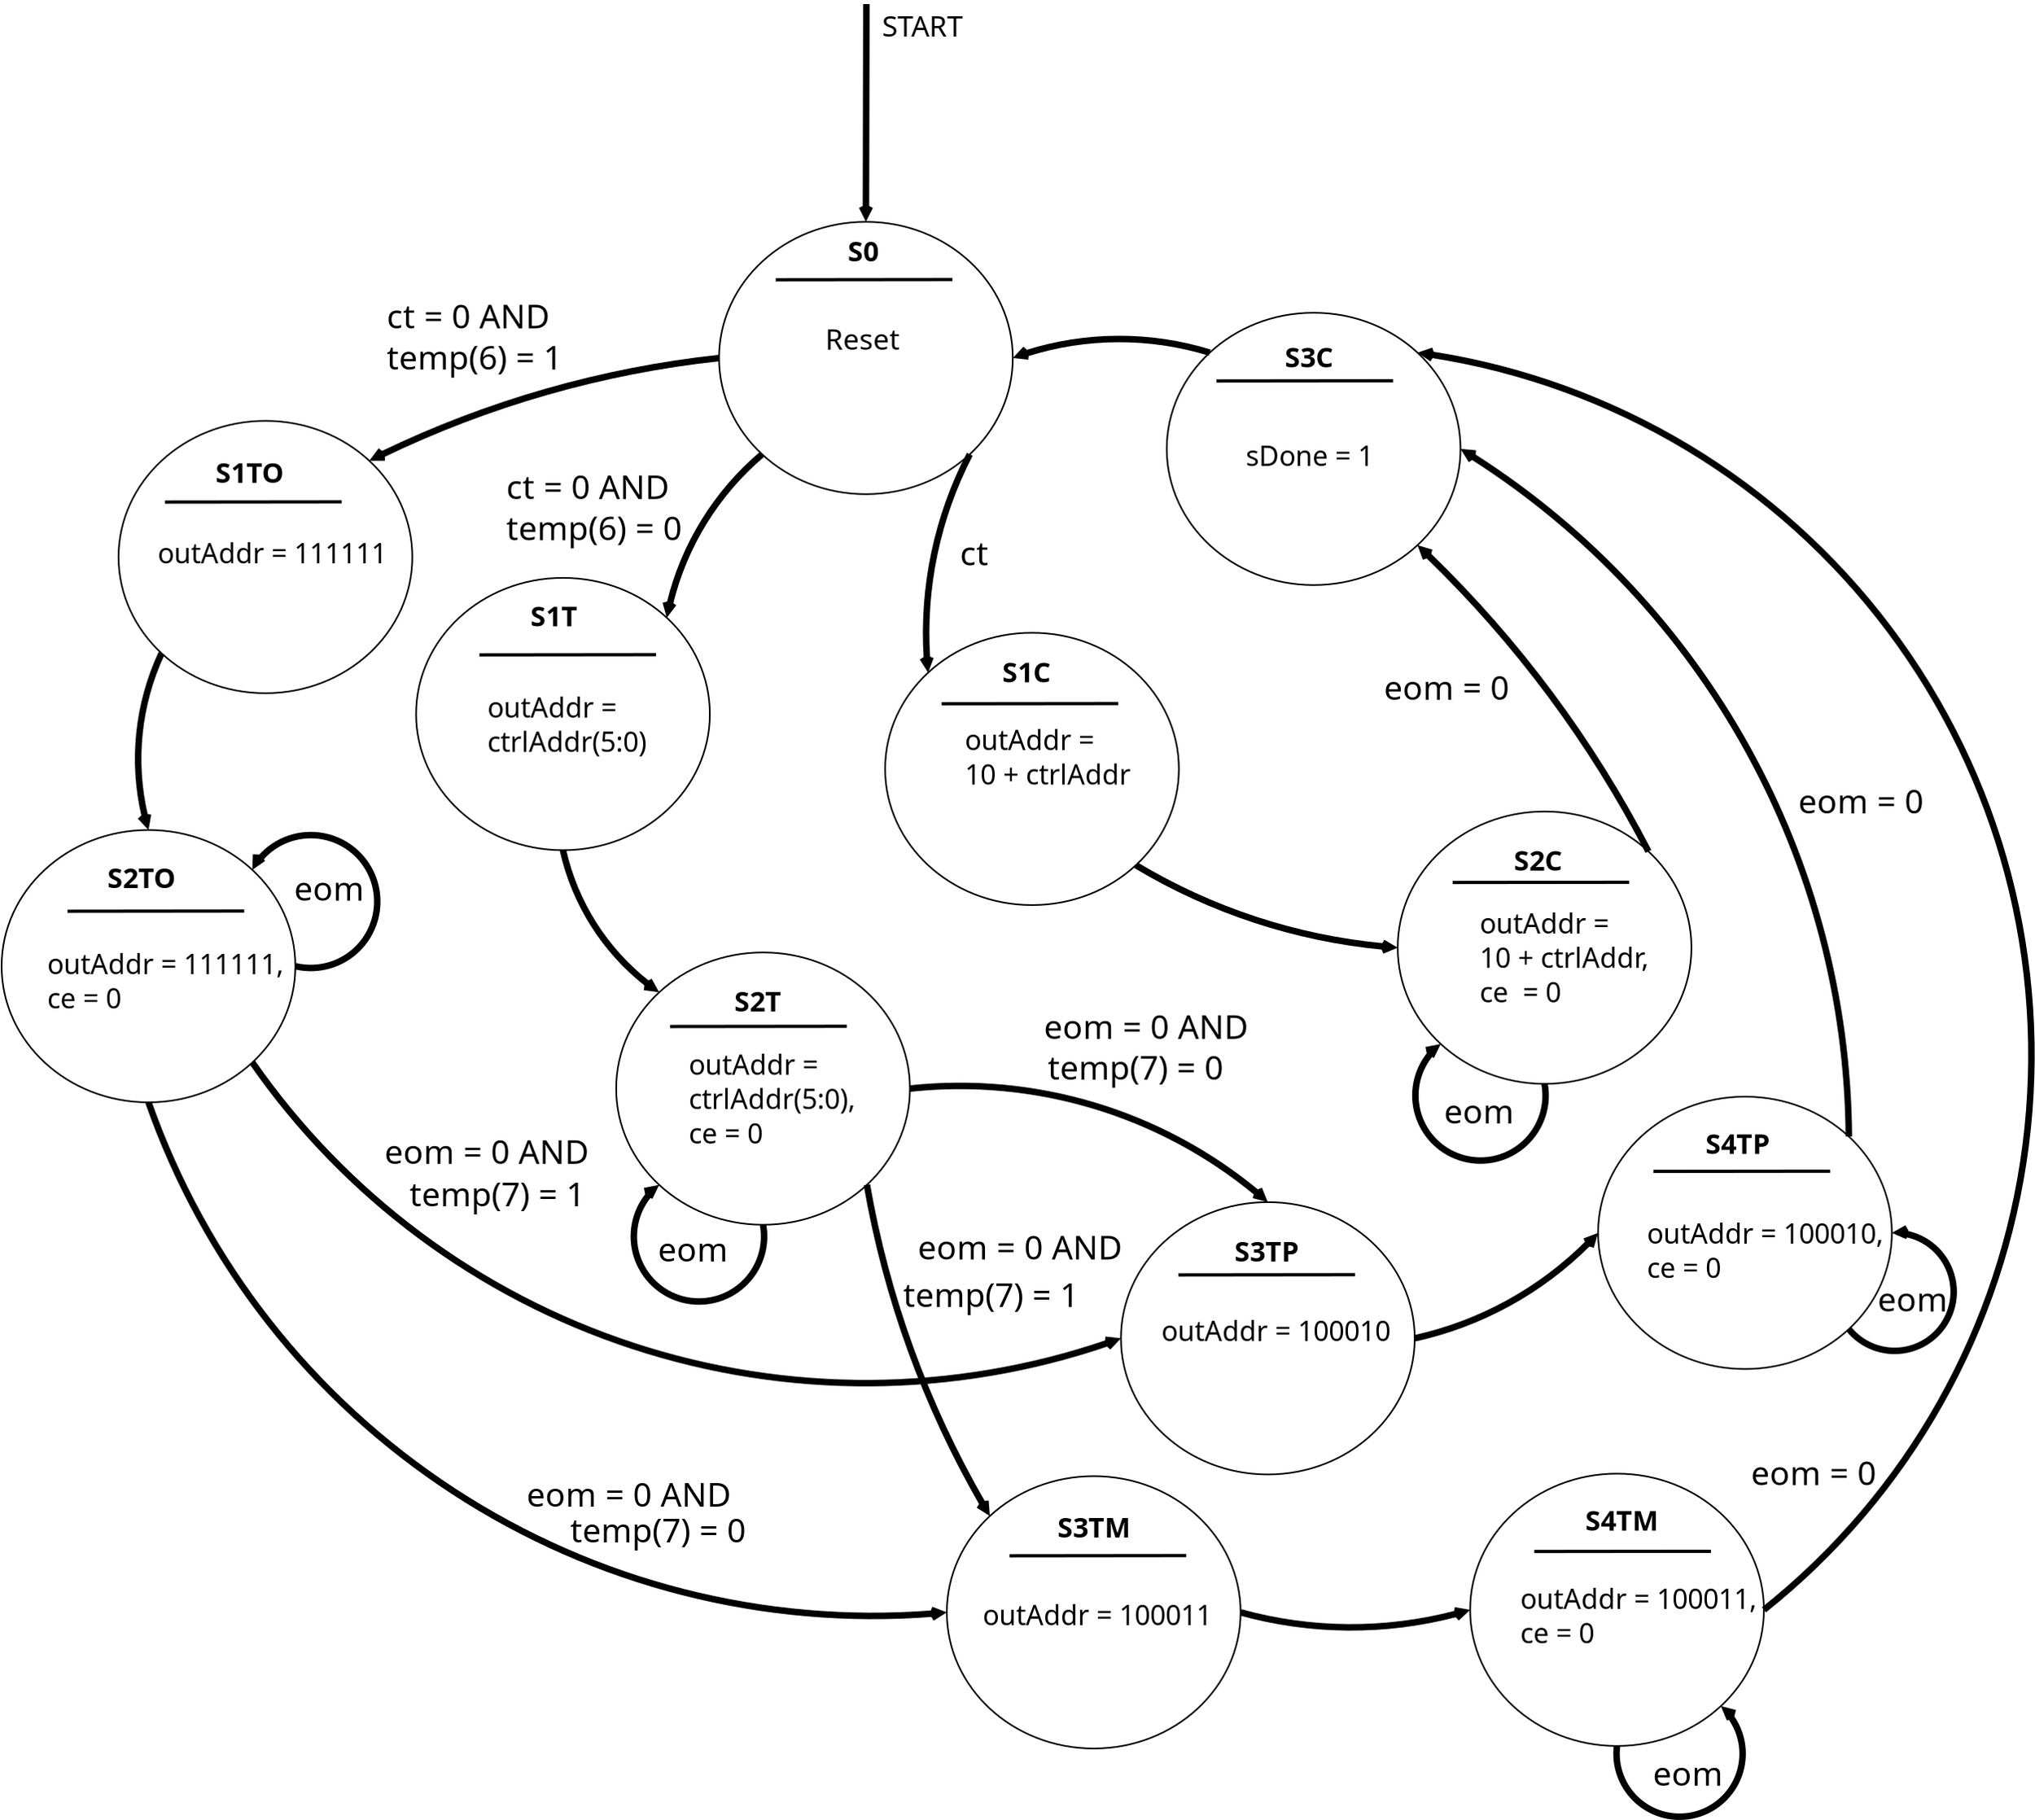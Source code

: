 <?xml version="1.0" encoding="UTF-8"?>
<dia:diagram xmlns:dia="http://www.lysator.liu.se/~alla/dia/">
  <dia:layer name="Background" visible="true" active="true">
    <dia:object type="Standard - Ellipse" version="0" id="O0">
      <dia:attribute name="obj_pos">
        <dia:point val="54.026,15.023"/>
      </dia:attribute>
      <dia:attribute name="obj_bb">
        <dia:rectangle val="53.976,14.973;72.164,31.847"/>
      </dia:attribute>
      <dia:attribute name="elem_corner">
        <dia:point val="54.026,15.023"/>
      </dia:attribute>
      <dia:attribute name="elem_width">
        <dia:real val="18.087"/>
      </dia:attribute>
      <dia:attribute name="elem_height">
        <dia:real val="16.774"/>
      </dia:attribute>
      <dia:attribute name="border_width">
        <dia:real val="0.1"/>
      </dia:attribute>
    </dia:object>
    <dia:object type="Standard - Text" version="1" id="O1">
      <dia:attribute name="obj_pos">
        <dia:point val="63.42,20.51"/>
      </dia:attribute>
      <dia:attribute name="obj_bb">
        <dia:rectangle val="63.42,19.93;63.42,20.648"/>
      </dia:attribute>
      <dia:attribute name="text">
        <dia:composite type="text">
          <dia:attribute name="string">
            <dia:string>##</dia:string>
          </dia:attribute>
          <dia:attribute name="font">
            <dia:font family="sans" style="0" name="Helvetica"/>
          </dia:attribute>
          <dia:attribute name="height">
            <dia:real val="0.8"/>
          </dia:attribute>
          <dia:attribute name="pos">
            <dia:point val="63.42,20.51"/>
          </dia:attribute>
          <dia:attribute name="color">
            <dia:color val="#000000"/>
          </dia:attribute>
          <dia:attribute name="alignment">
            <dia:enum val="0"/>
          </dia:attribute>
        </dia:composite>
      </dia:attribute>
      <dia:attribute name="valign">
        <dia:enum val="3"/>
      </dia:attribute>
    </dia:object>
    <dia:object type="Standard - Text" version="1" id="O2">
      <dia:attribute name="obj_pos">
        <dia:point val="71.414,51.097"/>
      </dia:attribute>
      <dia:attribute name="obj_bb">
        <dia:rectangle val="71.414,50.517;71.414,51.235"/>
      </dia:attribute>
      <dia:attribute name="text">
        <dia:composite type="text">
          <dia:attribute name="string">
            <dia:string>##</dia:string>
          </dia:attribute>
          <dia:attribute name="font">
            <dia:font family="sans" style="0" name="Helvetica"/>
          </dia:attribute>
          <dia:attribute name="height">
            <dia:real val="0.8"/>
          </dia:attribute>
          <dia:attribute name="pos">
            <dia:point val="71.414,51.097"/>
          </dia:attribute>
          <dia:attribute name="color">
            <dia:color val="#000000"/>
          </dia:attribute>
          <dia:attribute name="alignment">
            <dia:enum val="0"/>
          </dia:attribute>
        </dia:composite>
      </dia:attribute>
      <dia:attribute name="valign">
        <dia:enum val="3"/>
      </dia:attribute>
    </dia:object>
    <dia:object type="Standard - Text" version="1" id="O3">
      <dia:attribute name="obj_pos">
        <dia:point val="60.564,22.897"/>
      </dia:attribute>
      <dia:attribute name="obj_bb">
        <dia:rectangle val="60.564,21.312;65.134,23.27"/>
      </dia:attribute>
      <dia:attribute name="text">
        <dia:composite type="text">
          <dia:attribute name="string">
            <dia:string>#Reset#</dia:string>
          </dia:attribute>
          <dia:attribute name="font">
            <dia:font family="sans" style="0" name="Helvetica"/>
          </dia:attribute>
          <dia:attribute name="height">
            <dia:real val="2.187"/>
          </dia:attribute>
          <dia:attribute name="pos">
            <dia:point val="60.564,22.897"/>
          </dia:attribute>
          <dia:attribute name="color">
            <dia:color val="#000000"/>
          </dia:attribute>
          <dia:attribute name="alignment">
            <dia:enum val="0"/>
          </dia:attribute>
        </dia:composite>
      </dia:attribute>
      <dia:attribute name="valign">
        <dia:enum val="3"/>
      </dia:attribute>
    </dia:object>
    <dia:object type="Standard - Text" version="1" id="O4">
      <dia:attribute name="obj_pos">
        <dia:point val="61.955,17.46"/>
      </dia:attribute>
      <dia:attribute name="obj_bb">
        <dia:rectangle val="61.955,15.925;64.028,17.82"/>
      </dia:attribute>
      <dia:attribute name="text">
        <dia:composite type="text">
          <dia:attribute name="string">
            <dia:string>#S0#</dia:string>
          </dia:attribute>
          <dia:attribute name="font">
            <dia:font family="sans" style="80" name="Helvetica-Bold"/>
          </dia:attribute>
          <dia:attribute name="height">
            <dia:real val="2.117"/>
          </dia:attribute>
          <dia:attribute name="pos">
            <dia:point val="61.955,17.46"/>
          </dia:attribute>
          <dia:attribute name="color">
            <dia:color val="#000000"/>
          </dia:attribute>
          <dia:attribute name="alignment">
            <dia:enum val="0"/>
          </dia:attribute>
        </dia:composite>
      </dia:attribute>
      <dia:attribute name="valign">
        <dia:enum val="3"/>
      </dia:attribute>
    </dia:object>
    <dia:object type="Standard - Line" version="0" id="O5">
      <dia:attribute name="obj_pos">
        <dia:point val="57.518,18.592"/>
      </dia:attribute>
      <dia:attribute name="obj_bb">
        <dia:rectangle val="57.418,18.48;68.493,18.692"/>
      </dia:attribute>
      <dia:attribute name="conn_endpoints">
        <dia:point val="57.518,18.592"/>
        <dia:point val="68.393,18.58"/>
      </dia:attribute>
      <dia:attribute name="numcp">
        <dia:int val="1"/>
      </dia:attribute>
      <dia:attribute name="line_width">
        <dia:real val="0.2"/>
      </dia:attribute>
    </dia:object>
    <dia:object type="Standard - Text" version="1" id="O6">
      <dia:attribute name="obj_pos">
        <dia:point val="64.067,3.615"/>
      </dia:attribute>
      <dia:attribute name="obj_bb">
        <dia:rectangle val="64.067,2.03;69.645,3.988"/>
      </dia:attribute>
      <dia:attribute name="text">
        <dia:composite type="text">
          <dia:attribute name="string">
            <dia:string>#START#</dia:string>
          </dia:attribute>
          <dia:attribute name="font">
            <dia:font family="sans" style="0" name="Helvetica"/>
          </dia:attribute>
          <dia:attribute name="height">
            <dia:real val="2.187"/>
          </dia:attribute>
          <dia:attribute name="pos">
            <dia:point val="64.067,3.615"/>
          </dia:attribute>
          <dia:attribute name="color">
            <dia:color val="#000000"/>
          </dia:attribute>
          <dia:attribute name="alignment">
            <dia:enum val="0"/>
          </dia:attribute>
        </dia:composite>
      </dia:attribute>
      <dia:attribute name="valign">
        <dia:enum val="3"/>
      </dia:attribute>
    </dia:object>
    <dia:object type="Standard - Line" version="0" id="O7">
      <dia:attribute name="obj_pos">
        <dia:point val="63.097,1.61"/>
      </dia:attribute>
      <dia:attribute name="obj_bb">
        <dia:rectangle val="62.498,1.41;63.645,15.47"/>
      </dia:attribute>
      <dia:attribute name="conn_endpoints">
        <dia:point val="63.097,1.61"/>
        <dia:point val="63.07,15.023"/>
      </dia:attribute>
      <dia:attribute name="numcp">
        <dia:int val="1"/>
      </dia:attribute>
      <dia:attribute name="line_width">
        <dia:real val="0.4"/>
      </dia:attribute>
      <dia:attribute name="end_arrow">
        <dia:enum val="1"/>
      </dia:attribute>
      <dia:attribute name="end_arrow_length">
        <dia:real val="0.5"/>
      </dia:attribute>
      <dia:attribute name="end_arrow_width">
        <dia:real val="0.5"/>
      </dia:attribute>
      <dia:connections>
        <dia:connection handle="1" to="O0" connection="1"/>
      </dia:connections>
    </dia:object>
    <dia:object type="Standard - Ellipse" version="0" id="O8">
      <dia:attribute name="obj_pos">
        <dia:point val="81.593,20.622"/>
      </dia:attribute>
      <dia:attribute name="obj_bb">
        <dia:rectangle val="81.543,20.573;99.73,37.447"/>
      </dia:attribute>
      <dia:attribute name="elem_corner">
        <dia:point val="81.593,20.622"/>
      </dia:attribute>
      <dia:attribute name="elem_width">
        <dia:real val="18.087"/>
      </dia:attribute>
      <dia:attribute name="elem_height">
        <dia:real val="16.774"/>
      </dia:attribute>
      <dia:attribute name="border_width">
        <dia:real val="0.1"/>
      </dia:attribute>
    </dia:object>
    <dia:object type="Standard - Ellipse" version="0" id="O9">
      <dia:attribute name="obj_pos">
        <dia:point val="47.693,60.023"/>
      </dia:attribute>
      <dia:attribute name="obj_bb">
        <dia:rectangle val="47.643,59.972;65.83,76.847"/>
      </dia:attribute>
      <dia:attribute name="elem_corner">
        <dia:point val="47.693,60.023"/>
      </dia:attribute>
      <dia:attribute name="elem_width">
        <dia:real val="18.087"/>
      </dia:attribute>
      <dia:attribute name="elem_height">
        <dia:real val="16.774"/>
      </dia:attribute>
      <dia:attribute name="border_width">
        <dia:real val="0.1"/>
      </dia:attribute>
    </dia:object>
    <dia:object type="Standard - Ellipse" version="0" id="O10">
      <dia:attribute name="obj_pos">
        <dia:point val="64.253,40.333"/>
      </dia:attribute>
      <dia:attribute name="obj_bb">
        <dia:rectangle val="64.203,40.282;82.39,57.157"/>
      </dia:attribute>
      <dia:attribute name="elem_corner">
        <dia:point val="64.253,40.333"/>
      </dia:attribute>
      <dia:attribute name="elem_width">
        <dia:real val="18.087"/>
      </dia:attribute>
      <dia:attribute name="elem_height">
        <dia:real val="16.774"/>
      </dia:attribute>
      <dia:attribute name="border_width">
        <dia:real val="0.1"/>
      </dia:attribute>
    </dia:object>
    <dia:object type="Standard - Ellipse" version="0" id="O11">
      <dia:attribute name="obj_pos">
        <dia:point val="95.813,51.343"/>
      </dia:attribute>
      <dia:attribute name="obj_bb">
        <dia:rectangle val="95.763,51.292;113.95,68.167"/>
      </dia:attribute>
      <dia:attribute name="elem_corner">
        <dia:point val="95.813,51.343"/>
      </dia:attribute>
      <dia:attribute name="elem_width">
        <dia:real val="18.087"/>
      </dia:attribute>
      <dia:attribute name="elem_height">
        <dia:real val="16.774"/>
      </dia:attribute>
      <dia:attribute name="border_width">
        <dia:real val="0.1"/>
      </dia:attribute>
    </dia:object>
    <dia:object type="Standard - Ellipse" version="0" id="O12">
      <dia:attribute name="obj_pos">
        <dia:point val="35.373,36.953"/>
      </dia:attribute>
      <dia:attribute name="obj_bb">
        <dia:rectangle val="35.323,36.903;53.51,53.777"/>
      </dia:attribute>
      <dia:attribute name="elem_corner">
        <dia:point val="35.373,36.953"/>
      </dia:attribute>
      <dia:attribute name="elem_width">
        <dia:real val="18.087"/>
      </dia:attribute>
      <dia:attribute name="elem_height">
        <dia:real val="16.774"/>
      </dia:attribute>
      <dia:attribute name="border_width">
        <dia:real val="0.1"/>
      </dia:attribute>
    </dia:object>
    <dia:object type="Standard - Arc" version="0" id="O13">
      <dia:attribute name="obj_pos">
        <dia:point val="69.465,29.341"/>
      </dia:attribute>
      <dia:attribute name="obj_bb">
        <dia:rectangle val="66.214,29.107;69.699,43.023"/>
      </dia:attribute>
      <dia:attribute name="conn_endpoints">
        <dia:point val="69.465,29.341"/>
        <dia:point val="66.901,42.789"/>
      </dia:attribute>
      <dia:attribute name="curve_distance">
        <dia:real val="1"/>
      </dia:attribute>
      <dia:attribute name="line_width">
        <dia:real val="0.4"/>
      </dia:attribute>
      <dia:attribute name="end_arrow">
        <dia:enum val="1"/>
      </dia:attribute>
      <dia:attribute name="end_arrow_length">
        <dia:real val="0.5"/>
      </dia:attribute>
      <dia:attribute name="end_arrow_width">
        <dia:real val="0.5"/>
      </dia:attribute>
      <dia:connections>
        <dia:connection handle="0" to="O0" connection="7"/>
        <dia:connection handle="1" to="O10" connection="0"/>
      </dia:connections>
    </dia:object>
    <dia:object type="Standard - Arc" version="0" id="O14">
      <dia:attribute name="obj_pos">
        <dia:point val="79.691,54.65"/>
      </dia:attribute>
      <dia:attribute name="obj_bb">
        <dia:rectangle val="79.44,54.399;96.064,60.222"/>
      </dia:attribute>
      <dia:attribute name="conn_endpoints">
        <dia:point val="79.691,54.65"/>
        <dia:point val="95.813,59.73"/>
      </dia:attribute>
      <dia:attribute name="curve_distance">
        <dia:real val="1"/>
      </dia:attribute>
      <dia:attribute name="line_width">
        <dia:real val="0.4"/>
      </dia:attribute>
      <dia:attribute name="end_arrow">
        <dia:enum val="1"/>
      </dia:attribute>
      <dia:attribute name="end_arrow_length">
        <dia:real val="0.5"/>
      </dia:attribute>
      <dia:attribute name="end_arrow_width">
        <dia:real val="0.5"/>
      </dia:attribute>
      <dia:connections>
        <dia:connection handle="0" to="O10" connection="7"/>
        <dia:connection handle="1" to="O11" connection="3"/>
      </dia:connections>
    </dia:object>
    <dia:object type="Standard - Arc" version="0" id="O15">
      <dia:attribute name="obj_pos">
        <dia:point val="111.251,53.799"/>
      </dia:attribute>
      <dia:attribute name="obj_bb">
        <dia:rectangle val="96.751,34.66;111.531,54.079"/>
      </dia:attribute>
      <dia:attribute name="conn_endpoints">
        <dia:point val="111.251,53.799"/>
        <dia:point val="97.031,34.94"/>
      </dia:attribute>
      <dia:attribute name="curve_distance">
        <dia:real val="1"/>
      </dia:attribute>
      <dia:attribute name="line_width">
        <dia:real val="0.4"/>
      </dia:attribute>
      <dia:attribute name="end_arrow">
        <dia:enum val="1"/>
      </dia:attribute>
      <dia:attribute name="end_arrow_length">
        <dia:real val="0.5"/>
      </dia:attribute>
      <dia:attribute name="end_arrow_width">
        <dia:real val="0.5"/>
      </dia:attribute>
      <dia:connections>
        <dia:connection handle="0" to="O11" connection="2"/>
        <dia:connection handle="1" to="O8" connection="7"/>
      </dia:connections>
    </dia:object>
    <dia:object type="Standard - Arc" version="0" id="O16">
      <dia:attribute name="obj_pos">
        <dia:point val="84.241,23.079"/>
      </dia:attribute>
      <dia:attribute name="obj_bb">
        <dia:rectangle val="71.908,22.038;84.447,23.616"/>
      </dia:attribute>
      <dia:attribute name="conn_endpoints">
        <dia:point val="84.241,23.079"/>
        <dia:point val="72.114,23.41"/>
      </dia:attribute>
      <dia:attribute name="curve_distance">
        <dia:real val="1"/>
      </dia:attribute>
      <dia:attribute name="line_width">
        <dia:real val="0.4"/>
      </dia:attribute>
      <dia:attribute name="end_arrow">
        <dia:enum val="1"/>
      </dia:attribute>
      <dia:attribute name="end_arrow_length">
        <dia:real val="0.5"/>
      </dia:attribute>
      <dia:attribute name="end_arrow_width">
        <dia:real val="0.5"/>
      </dia:attribute>
      <dia:connections>
        <dia:connection handle="0" to="O8" connection="0"/>
        <dia:connection handle="1" to="O0" connection="4"/>
      </dia:connections>
    </dia:object>
    <dia:object type="Standard - Arc" version="0" id="O17">
      <dia:attribute name="obj_pos">
        <dia:point val="56.675,29.341"/>
      </dia:attribute>
      <dia:attribute name="obj_bb">
        <dia:rectangle val="50.461,29.067;56.949,39.682"/>
      </dia:attribute>
      <dia:attribute name="conn_endpoints">
        <dia:point val="56.675,29.341"/>
        <dia:point val="50.811,39.409"/>
      </dia:attribute>
      <dia:attribute name="curve_distance">
        <dia:real val="1"/>
      </dia:attribute>
      <dia:attribute name="line_width">
        <dia:real val="0.4"/>
      </dia:attribute>
      <dia:attribute name="end_arrow">
        <dia:enum val="1"/>
      </dia:attribute>
      <dia:attribute name="end_arrow_length">
        <dia:real val="0.5"/>
      </dia:attribute>
      <dia:attribute name="end_arrow_width">
        <dia:real val="0.5"/>
      </dia:attribute>
      <dia:connections>
        <dia:connection handle="0" to="O0" connection="5"/>
        <dia:connection handle="1" to="O12" connection="2"/>
      </dia:connections>
    </dia:object>
    <dia:object type="Standard - Arc" version="0" id="O18">
      <dia:attribute name="obj_pos">
        <dia:point val="44.416,53.727"/>
      </dia:attribute>
      <dia:attribute name="obj_bb">
        <dia:rectangle val="44.139,53.449;50.619,62.757"/>
      </dia:attribute>
      <dia:attribute name="conn_endpoints">
        <dia:point val="44.416,53.727"/>
        <dia:point val="50.341,62.479"/>
      </dia:attribute>
      <dia:attribute name="curve_distance">
        <dia:real val="1"/>
      </dia:attribute>
      <dia:attribute name="line_width">
        <dia:real val="0.4"/>
      </dia:attribute>
      <dia:attribute name="end_arrow">
        <dia:enum val="1"/>
      </dia:attribute>
      <dia:attribute name="end_arrow_length">
        <dia:real val="0.5"/>
      </dia:attribute>
      <dia:attribute name="end_arrow_width">
        <dia:real val="0.5"/>
      </dia:attribute>
      <dia:connections>
        <dia:connection handle="0" to="O12" connection="6"/>
        <dia:connection handle="1" to="O9" connection="0"/>
      </dia:connections>
    </dia:object>
    <dia:object type="Standard - Ellipse" version="0" id="O19">
      <dia:attribute name="obj_pos">
        <dia:point val="17.053,27.282"/>
      </dia:attribute>
      <dia:attribute name="obj_bb">
        <dia:rectangle val="17.003,27.233;35.19,44.107"/>
      </dia:attribute>
      <dia:attribute name="elem_corner">
        <dia:point val="17.053,27.282"/>
      </dia:attribute>
      <dia:attribute name="elem_width">
        <dia:real val="18.087"/>
      </dia:attribute>
      <dia:attribute name="elem_height">
        <dia:real val="16.774"/>
      </dia:attribute>
      <dia:attribute name="border_width">
        <dia:real val="0.1"/>
      </dia:attribute>
    </dia:object>
    <dia:object type="Standard - Ellipse" version="0" id="O20">
      <dia:attribute name="obj_pos">
        <dia:point val="9.853,52.483"/>
      </dia:attribute>
      <dia:attribute name="obj_bb">
        <dia:rectangle val="9.803,52.432;27.99,69.307"/>
      </dia:attribute>
      <dia:attribute name="elem_corner">
        <dia:point val="9.853,52.483"/>
      </dia:attribute>
      <dia:attribute name="elem_width">
        <dia:real val="18.087"/>
      </dia:attribute>
      <dia:attribute name="elem_height">
        <dia:real val="16.774"/>
      </dia:attribute>
      <dia:attribute name="border_width">
        <dia:real val="0.1"/>
      </dia:attribute>
    </dia:object>
    <dia:object type="Standard - Arc" version="0" id="O21">
      <dia:attribute name="obj_pos">
        <dia:point val="54.026,23.41"/>
      </dia:attribute>
      <dia:attribute name="obj_bb">
        <dia:rectangle val="32.243,23.162;54.275,29.987"/>
      </dia:attribute>
      <dia:attribute name="conn_endpoints">
        <dia:point val="54.026,23.41"/>
        <dia:point val="32.491,29.739"/>
      </dia:attribute>
      <dia:attribute name="curve_distance">
        <dia:real val="1"/>
      </dia:attribute>
      <dia:attribute name="line_width">
        <dia:real val="0.4"/>
      </dia:attribute>
      <dia:attribute name="end_arrow">
        <dia:enum val="1"/>
      </dia:attribute>
      <dia:attribute name="end_arrow_length">
        <dia:real val="0.5"/>
      </dia:attribute>
      <dia:attribute name="end_arrow_width">
        <dia:real val="0.5"/>
      </dia:attribute>
      <dia:connections>
        <dia:connection handle="0" to="O0" connection="3"/>
        <dia:connection handle="1" to="O19" connection="2"/>
      </dia:connections>
    </dia:object>
    <dia:object type="Standard - Arc" version="0" id="O22">
      <dia:attribute name="obj_pos">
        <dia:point val="19.701,41.6"/>
      </dia:attribute>
      <dia:attribute name="obj_bb">
        <dia:rectangle val="18.02,41.386;19.916,52.697"/>
      </dia:attribute>
      <dia:attribute name="conn_endpoints">
        <dia:point val="19.701,41.6"/>
        <dia:point val="18.896,52.483"/>
      </dia:attribute>
      <dia:attribute name="curve_distance">
        <dia:real val="1"/>
      </dia:attribute>
      <dia:attribute name="line_width">
        <dia:real val="0.4"/>
      </dia:attribute>
      <dia:attribute name="end_arrow">
        <dia:enum val="1"/>
      </dia:attribute>
      <dia:attribute name="end_arrow_length">
        <dia:real val="0.5"/>
      </dia:attribute>
      <dia:attribute name="end_arrow_width">
        <dia:real val="0.5"/>
      </dia:attribute>
      <dia:connections>
        <dia:connection handle="0" to="O19" connection="5"/>
        <dia:connection handle="1" to="O20" connection="1"/>
      </dia:connections>
    </dia:object>
    <dia:object type="Standard - Ellipse" version="0" id="O23">
      <dia:attribute name="obj_pos">
        <dia:point val="68.053,92.282"/>
      </dia:attribute>
      <dia:attribute name="obj_bb">
        <dia:rectangle val="68.003,92.233;86.19,109.107"/>
      </dia:attribute>
      <dia:attribute name="elem_corner">
        <dia:point val="68.053,92.282"/>
      </dia:attribute>
      <dia:attribute name="elem_width">
        <dia:real val="18.087"/>
      </dia:attribute>
      <dia:attribute name="elem_height">
        <dia:real val="16.774"/>
      </dia:attribute>
      <dia:attribute name="border_width">
        <dia:real val="0.1"/>
      </dia:attribute>
    </dia:object>
    <dia:object type="Standard - Ellipse" version="0" id="O24">
      <dia:attribute name="obj_pos">
        <dia:point val="78.773,75.403"/>
      </dia:attribute>
      <dia:attribute name="obj_bb">
        <dia:rectangle val="78.723,75.353;96.91,92.227"/>
      </dia:attribute>
      <dia:attribute name="elem_corner">
        <dia:point val="78.773,75.403"/>
      </dia:attribute>
      <dia:attribute name="elem_width">
        <dia:real val="18.087"/>
      </dia:attribute>
      <dia:attribute name="elem_height">
        <dia:real val="16.774"/>
      </dia:attribute>
      <dia:attribute name="border_width">
        <dia:real val="0.1"/>
      </dia:attribute>
    </dia:object>
    <dia:object type="Standard - Arc" version="0" id="O25">
      <dia:attribute name="obj_pos">
        <dia:point val="65.78,68.41"/>
      </dia:attribute>
      <dia:attribute name="obj_bb">
        <dia:rectangle val="65.529,68.044;88.067,75.654"/>
      </dia:attribute>
      <dia:attribute name="conn_endpoints">
        <dia:point val="65.78,68.41"/>
        <dia:point val="87.816,75.403"/>
      </dia:attribute>
      <dia:attribute name="curve_distance">
        <dia:real val="-2.433"/>
      </dia:attribute>
      <dia:attribute name="line_width">
        <dia:real val="0.4"/>
      </dia:attribute>
      <dia:attribute name="end_arrow">
        <dia:enum val="1"/>
      </dia:attribute>
      <dia:attribute name="end_arrow_length">
        <dia:real val="0.5"/>
      </dia:attribute>
      <dia:attribute name="end_arrow_width">
        <dia:real val="0.5"/>
      </dia:attribute>
      <dia:connections>
        <dia:connection handle="0" to="O9" connection="4"/>
        <dia:connection handle="1" to="O24" connection="1"/>
      </dia:connections>
    </dia:object>
    <dia:object type="Standard - Arc" version="0" id="O26">
      <dia:attribute name="obj_pos">
        <dia:point val="63.131,74.34"/>
      </dia:attribute>
      <dia:attribute name="obj_bb">
        <dia:rectangle val="62.874,74.083;70.959,94.996"/>
      </dia:attribute>
      <dia:attribute name="conn_endpoints">
        <dia:point val="63.131,74.34"/>
        <dia:point val="70.701,94.739"/>
      </dia:attribute>
      <dia:attribute name="curve_distance">
        <dia:real val="1.0"/>
      </dia:attribute>
      <dia:attribute name="line_width">
        <dia:real val="0.4"/>
      </dia:attribute>
      <dia:attribute name="end_arrow">
        <dia:enum val="1"/>
      </dia:attribute>
      <dia:attribute name="end_arrow_length">
        <dia:real val="0.5"/>
      </dia:attribute>
      <dia:attribute name="end_arrow_width">
        <dia:real val="0.5"/>
      </dia:attribute>
      <dia:connections>
        <dia:connection handle="0" to="O9" connection="7"/>
        <dia:connection handle="1" to="O23" connection="0"/>
      </dia:connections>
    </dia:object>
    <dia:object type="Standard - Arc" version="0" id="O27">
      <dia:attribute name="obj_pos">
        <dia:point val="25.291,66.8"/>
      </dia:attribute>
      <dia:attribute name="obj_bb">
        <dia:rectangle val="25.04,66.549;79.024,86.752"/>
      </dia:attribute>
      <dia:attribute name="conn_endpoints">
        <dia:point val="25.291,66.8"/>
        <dia:point val="78.773,83.79"/>
      </dia:attribute>
      <dia:attribute name="curve_distance">
        <dia:real val="9.546"/>
      </dia:attribute>
      <dia:attribute name="line_width">
        <dia:real val="0.4"/>
      </dia:attribute>
      <dia:attribute name="end_arrow">
        <dia:enum val="1"/>
      </dia:attribute>
      <dia:attribute name="end_arrow_length">
        <dia:real val="0.5"/>
      </dia:attribute>
      <dia:attribute name="end_arrow_width">
        <dia:real val="0.5"/>
      </dia:attribute>
      <dia:connections>
        <dia:connection handle="0" to="O20" connection="7"/>
        <dia:connection handle="1" to="O24" connection="3"/>
      </dia:connections>
    </dia:object>
    <dia:object type="Standard - Arc" version="0" id="O28">
      <dia:attribute name="obj_pos">
        <dia:point val="18.896,69.257"/>
      </dia:attribute>
      <dia:attribute name="obj_bb">
        <dia:rectangle val="18.62,68.981;68.329,101.351"/>
      </dia:attribute>
      <dia:attribute name="conn_endpoints">
        <dia:point val="18.896,69.257"/>
        <dia:point val="68.053,100.67"/>
      </dia:attribute>
      <dia:attribute name="curve_distance">
        <dia:real val="10.074"/>
      </dia:attribute>
      <dia:attribute name="line_width">
        <dia:real val="0.4"/>
      </dia:attribute>
      <dia:attribute name="end_arrow">
        <dia:enum val="1"/>
      </dia:attribute>
      <dia:attribute name="end_arrow_length">
        <dia:real val="0.5"/>
      </dia:attribute>
      <dia:attribute name="end_arrow_width">
        <dia:real val="0.5"/>
      </dia:attribute>
      <dia:connections>
        <dia:connection handle="0" to="O20" connection="6"/>
        <dia:connection handle="1" to="O23" connection="3"/>
      </dia:connections>
    </dia:object>
    <dia:object type="Standard - Ellipse" version="0" id="O29">
      <dia:attribute name="obj_pos">
        <dia:point val="108.153,68.907"/>
      </dia:attribute>
      <dia:attribute name="obj_bb">
        <dia:rectangle val="108.103,68.858;126.29,85.732"/>
      </dia:attribute>
      <dia:attribute name="elem_corner">
        <dia:point val="108.153,68.907"/>
      </dia:attribute>
      <dia:attribute name="elem_width">
        <dia:real val="18.087"/>
      </dia:attribute>
      <dia:attribute name="elem_height">
        <dia:real val="16.774"/>
      </dia:attribute>
      <dia:attribute name="border_width">
        <dia:real val="0.1"/>
      </dia:attribute>
    </dia:object>
    <dia:object type="Standard - Ellipse" version="0" id="O30">
      <dia:attribute name="obj_pos">
        <dia:point val="100.273,92.127"/>
      </dia:attribute>
      <dia:attribute name="obj_bb">
        <dia:rectangle val="100.223,92.078;118.41,108.952"/>
      </dia:attribute>
      <dia:attribute name="elem_corner">
        <dia:point val="100.273,92.127"/>
      </dia:attribute>
      <dia:attribute name="elem_width">
        <dia:real val="18.087"/>
      </dia:attribute>
      <dia:attribute name="elem_height">
        <dia:real val="16.774"/>
      </dia:attribute>
      <dia:attribute name="border_width">
        <dia:real val="0.1"/>
      </dia:attribute>
    </dia:object>
    <dia:object type="Standard - Arc" version="0" id="O31">
      <dia:attribute name="obj_pos">
        <dia:point val="86.14,100.67"/>
      </dia:attribute>
      <dia:attribute name="obj_bb">
        <dia:rectangle val="85.938,100.296;100.475,101.794"/>
      </dia:attribute>
      <dia:attribute name="conn_endpoints">
        <dia:point val="86.14,100.67"/>
        <dia:point val="100.273,100.515"/>
      </dia:attribute>
      <dia:attribute name="curve_distance">
        <dia:real val="1"/>
      </dia:attribute>
      <dia:attribute name="line_width">
        <dia:real val="0.4"/>
      </dia:attribute>
      <dia:attribute name="end_arrow">
        <dia:enum val="1"/>
      </dia:attribute>
      <dia:attribute name="end_arrow_length">
        <dia:real val="0.5"/>
      </dia:attribute>
      <dia:attribute name="end_arrow_width">
        <dia:real val="0.5"/>
      </dia:attribute>
      <dia:connections>
        <dia:connection handle="0" to="O23" connection="4"/>
        <dia:connection handle="1" to="O30" connection="3"/>
      </dia:connections>
    </dia:object>
    <dia:object type="Standard - Arc" version="0" id="O32">
      <dia:attribute name="obj_pos">
        <dia:point val="96.86,83.79"/>
      </dia:attribute>
      <dia:attribute name="obj_bb">
        <dia:rectangle val="96.587,77.022;108.426,84.063"/>
      </dia:attribute>
      <dia:attribute name="conn_endpoints">
        <dia:point val="96.86,83.79"/>
        <dia:point val="108.153,77.295"/>
      </dia:attribute>
      <dia:attribute name="curve_distance">
        <dia:real val="1"/>
      </dia:attribute>
      <dia:attribute name="line_width">
        <dia:real val="0.4"/>
      </dia:attribute>
      <dia:attribute name="end_arrow">
        <dia:enum val="1"/>
      </dia:attribute>
      <dia:attribute name="end_arrow_length">
        <dia:real val="0.5"/>
      </dia:attribute>
      <dia:attribute name="end_arrow_width">
        <dia:real val="0.5"/>
      </dia:attribute>
      <dia:connections>
        <dia:connection handle="0" to="O24" connection="4"/>
        <dia:connection handle="1" to="O29" connection="3"/>
      </dia:connections>
    </dia:object>
    <dia:object type="Standard - Arc" version="0" id="O33">
      <dia:attribute name="obj_pos">
        <dia:point val="123.591,71.364"/>
      </dia:attribute>
      <dia:attribute name="obj_bb">
        <dia:rectangle val="99.407,28.737;123.863,71.636"/>
      </dia:attribute>
      <dia:attribute name="conn_endpoints">
        <dia:point val="123.591,71.364"/>
        <dia:point val="99.68,29.01"/>
      </dia:attribute>
      <dia:attribute name="curve_distance">
        <dia:real val="6.302"/>
      </dia:attribute>
      <dia:attribute name="line_width">
        <dia:real val="0.4"/>
      </dia:attribute>
      <dia:attribute name="end_arrow">
        <dia:enum val="1"/>
      </dia:attribute>
      <dia:attribute name="end_arrow_length">
        <dia:real val="0.5"/>
      </dia:attribute>
      <dia:attribute name="end_arrow_width">
        <dia:real val="0.5"/>
      </dia:attribute>
      <dia:connections>
        <dia:connection handle="0" to="O29" connection="2"/>
        <dia:connection handle="1" to="O8" connection="4"/>
      </dia:connections>
    </dia:object>
    <dia:object type="Standard - Arc" version="0" id="O34">
      <dia:attribute name="obj_pos">
        <dia:point val="118.36,100.515"/>
      </dia:attribute>
      <dia:attribute name="obj_bb">
        <dia:rectangle val="96.785,22.665;135.033,100.761"/>
      </dia:attribute>
      <dia:attribute name="conn_endpoints">
        <dia:point val="118.36,100.515"/>
        <dia:point val="97.031,23.079"/>
      </dia:attribute>
      <dia:attribute name="curve_distance">
        <dia:real val="26.523"/>
      </dia:attribute>
      <dia:attribute name="line_width">
        <dia:real val="0.4"/>
      </dia:attribute>
      <dia:attribute name="end_arrow">
        <dia:enum val="1"/>
      </dia:attribute>
      <dia:attribute name="end_arrow_length">
        <dia:real val="0.5"/>
      </dia:attribute>
      <dia:attribute name="end_arrow_width">
        <dia:real val="0.5"/>
      </dia:attribute>
      <dia:connections>
        <dia:connection handle="0" to="O30" connection="4"/>
        <dia:connection handle="1" to="O8" connection="2"/>
      </dia:connections>
    </dia:object>
    <dia:object type="Standard - Arc" version="0" id="O35">
      <dia:attribute name="obj_pos">
        <dia:point val="123.591,83.225"/>
      </dia:attribute>
      <dia:attribute name="obj_bb">
        <dia:rectangle val="123.327,76.668;130.247,84.764"/>
      </dia:attribute>
      <dia:attribute name="conn_endpoints">
        <dia:point val="123.591,83.225"/>
        <dia:point val="126.24,77.295"/>
      </dia:attribute>
      <dia:attribute name="curve_distance">
        <dia:real val="5.274"/>
      </dia:attribute>
      <dia:attribute name="line_width">
        <dia:real val="0.4"/>
      </dia:attribute>
      <dia:attribute name="end_arrow">
        <dia:enum val="1"/>
      </dia:attribute>
      <dia:attribute name="end_arrow_length">
        <dia:real val="0.5"/>
      </dia:attribute>
      <dia:attribute name="end_arrow_width">
        <dia:real val="0.5"/>
      </dia:attribute>
      <dia:connections>
        <dia:connection handle="0" to="O29" connection="7"/>
        <dia:connection handle="1" to="O29" connection="4"/>
      </dia:connections>
    </dia:object>
    <dia:object type="Standard - Arc" version="0" id="O36">
      <dia:attribute name="obj_pos">
        <dia:point val="109.316,108.902"/>
      </dia:attribute>
      <dia:attribute name="obj_bb">
        <dia:rectangle val="109.058,106.187;117.249,113.458"/>
      </dia:attribute>
      <dia:attribute name="conn_endpoints">
        <dia:point val="109.316,108.902"/>
        <dia:point val="115.711,106.445"/>
      </dia:attribute>
      <dia:attribute name="curve_distance">
        <dia:real val="5.706"/>
      </dia:attribute>
      <dia:attribute name="line_width">
        <dia:real val="0.4"/>
      </dia:attribute>
      <dia:attribute name="end_arrow">
        <dia:enum val="1"/>
      </dia:attribute>
      <dia:attribute name="end_arrow_length">
        <dia:real val="0.5"/>
      </dia:attribute>
      <dia:attribute name="end_arrow_width">
        <dia:real val="0.5"/>
      </dia:attribute>
      <dia:connections>
        <dia:connection handle="0" to="O30" connection="6"/>
        <dia:connection handle="1" to="O30" connection="7"/>
      </dia:connections>
    </dia:object>
    <dia:object type="Standard - Text" version="1" id="O37">
      <dia:attribute name="obj_pos">
        <dia:point val="71.463,43.383"/>
      </dia:attribute>
      <dia:attribute name="obj_bb">
        <dia:rectangle val="71.463,41.847;74.758,43.742"/>
      </dia:attribute>
      <dia:attribute name="text">
        <dia:composite type="text">
          <dia:attribute name="string">
            <dia:string>#S1C#</dia:string>
          </dia:attribute>
          <dia:attribute name="font">
            <dia:font family="sans" style="80" name="Helvetica-Bold"/>
          </dia:attribute>
          <dia:attribute name="height">
            <dia:real val="2.117"/>
          </dia:attribute>
          <dia:attribute name="pos">
            <dia:point val="71.463,43.383"/>
          </dia:attribute>
          <dia:attribute name="color">
            <dia:color val="#000000"/>
          </dia:attribute>
          <dia:attribute name="alignment">
            <dia:enum val="0"/>
          </dia:attribute>
        </dia:composite>
      </dia:attribute>
      <dia:attribute name="valign">
        <dia:enum val="3"/>
      </dia:attribute>
    </dia:object>
    <dia:object type="Standard - Text" version="1" id="O38">
      <dia:attribute name="obj_pos">
        <dia:point val="42.416,39.94"/>
      </dia:attribute>
      <dia:attribute name="obj_bb">
        <dia:rectangle val="42.416,38.405;45.521,40.3"/>
      </dia:attribute>
      <dia:attribute name="text">
        <dia:composite type="text">
          <dia:attribute name="string">
            <dia:string>#S1T#</dia:string>
          </dia:attribute>
          <dia:attribute name="font">
            <dia:font family="sans" style="80" name="Helvetica-Bold"/>
          </dia:attribute>
          <dia:attribute name="height">
            <dia:real val="2.117"/>
          </dia:attribute>
          <dia:attribute name="pos">
            <dia:point val="42.416,39.94"/>
          </dia:attribute>
          <dia:attribute name="color">
            <dia:color val="#000000"/>
          </dia:attribute>
          <dia:attribute name="alignment">
            <dia:enum val="0"/>
          </dia:attribute>
        </dia:composite>
      </dia:attribute>
      <dia:attribute name="valign">
        <dia:enum val="3"/>
      </dia:attribute>
    </dia:object>
    <dia:object type="Standard - Text" version="1" id="O39">
      <dia:attribute name="obj_pos">
        <dia:point val="23.023,31.093"/>
      </dia:attribute>
      <dia:attribute name="obj_bb">
        <dia:rectangle val="23.023,29.558;27.415,31.453"/>
      </dia:attribute>
      <dia:attribute name="text">
        <dia:composite type="text">
          <dia:attribute name="string">
            <dia:string>#S1TO#</dia:string>
          </dia:attribute>
          <dia:attribute name="font">
            <dia:font family="sans" style="80" name="Helvetica-Bold"/>
          </dia:attribute>
          <dia:attribute name="height">
            <dia:real val="2.117"/>
          </dia:attribute>
          <dia:attribute name="pos">
            <dia:point val="23.023,31.093"/>
          </dia:attribute>
          <dia:attribute name="color">
            <dia:color val="#000000"/>
          </dia:attribute>
          <dia:attribute name="alignment">
            <dia:enum val="0"/>
          </dia:attribute>
        </dia:composite>
      </dia:attribute>
      <dia:attribute name="valign">
        <dia:enum val="3"/>
      </dia:attribute>
    </dia:object>
    <dia:object type="Standard - Text" version="1" id="O40">
      <dia:attribute name="obj_pos">
        <dia:point val="102.963,54.983"/>
      </dia:attribute>
      <dia:attribute name="obj_bb">
        <dia:rectangle val="102.963,53.447;106.258,55.343"/>
      </dia:attribute>
      <dia:attribute name="text">
        <dia:composite type="text">
          <dia:attribute name="string">
            <dia:string>#S2C#</dia:string>
          </dia:attribute>
          <dia:attribute name="font">
            <dia:font family="sans" style="80" name="Helvetica-Bold"/>
          </dia:attribute>
          <dia:attribute name="height">
            <dia:real val="2.117"/>
          </dia:attribute>
          <dia:attribute name="pos">
            <dia:point val="102.963,54.983"/>
          </dia:attribute>
          <dia:attribute name="color">
            <dia:color val="#000000"/>
          </dia:attribute>
          <dia:attribute name="alignment">
            <dia:enum val="0"/>
          </dia:attribute>
        </dia:composite>
      </dia:attribute>
      <dia:attribute name="valign">
        <dia:enum val="3"/>
      </dia:attribute>
    </dia:object>
    <dia:object type="Standard - Text" version="1" id="O41">
      <dia:attribute name="obj_pos">
        <dia:point val="88.863,23.983"/>
      </dia:attribute>
      <dia:attribute name="obj_bb">
        <dia:rectangle val="88.863,22.448;92.158,24.343"/>
      </dia:attribute>
      <dia:attribute name="text">
        <dia:composite type="text">
          <dia:attribute name="string">
            <dia:string>#S3C#</dia:string>
          </dia:attribute>
          <dia:attribute name="font">
            <dia:font family="sans" style="80" name="Helvetica-Bold"/>
          </dia:attribute>
          <dia:attribute name="height">
            <dia:real val="2.117"/>
          </dia:attribute>
          <dia:attribute name="pos">
            <dia:point val="88.863,23.983"/>
          </dia:attribute>
          <dia:attribute name="color">
            <dia:color val="#000000"/>
          </dia:attribute>
          <dia:attribute name="alignment">
            <dia:enum val="0"/>
          </dia:attribute>
        </dia:composite>
      </dia:attribute>
      <dia:attribute name="valign">
        <dia:enum val="3"/>
      </dia:attribute>
    </dia:object>
    <dia:object type="Standard - Line" version="0" id="O42">
      <dia:attribute name="obj_pos">
        <dia:point val="19.913,32.285"/>
      </dia:attribute>
      <dia:attribute name="obj_bb">
        <dia:rectangle val="19.812,32.172;30.888,32.385"/>
      </dia:attribute>
      <dia:attribute name="conn_endpoints">
        <dia:point val="19.913,32.285"/>
        <dia:point val="30.788,32.273"/>
      </dia:attribute>
      <dia:attribute name="numcp">
        <dia:int val="1"/>
      </dia:attribute>
      <dia:attribute name="line_width">
        <dia:real val="0.2"/>
      </dia:attribute>
    </dia:object>
    <dia:object type="Standard - Line" version="0" id="O43">
      <dia:attribute name="obj_pos">
        <dia:point val="39.273,41.695"/>
      </dia:attribute>
      <dia:attribute name="obj_bb">
        <dia:rectangle val="39.172,41.582;50.248,41.795"/>
      </dia:attribute>
      <dia:attribute name="conn_endpoints">
        <dia:point val="39.273,41.695"/>
        <dia:point val="50.148,41.683"/>
      </dia:attribute>
      <dia:attribute name="numcp">
        <dia:int val="1"/>
      </dia:attribute>
      <dia:attribute name="line_width">
        <dia:real val="0.2"/>
      </dia:attribute>
    </dia:object>
    <dia:object type="Standard - Line" version="0" id="O44">
      <dia:attribute name="obj_pos">
        <dia:point val="67.733,44.705"/>
      </dia:attribute>
      <dia:attribute name="obj_bb">
        <dia:rectangle val="67.632,44.592;78.708,44.805"/>
      </dia:attribute>
      <dia:attribute name="conn_endpoints">
        <dia:point val="67.733,44.705"/>
        <dia:point val="78.608,44.693"/>
      </dia:attribute>
      <dia:attribute name="numcp">
        <dia:int val="1"/>
      </dia:attribute>
      <dia:attribute name="line_width">
        <dia:real val="0.2"/>
      </dia:attribute>
    </dia:object>
    <dia:object type="Standard - Line" version="0" id="O45">
      <dia:attribute name="obj_pos">
        <dia:point val="99.193,55.715"/>
      </dia:attribute>
      <dia:attribute name="obj_bb">
        <dia:rectangle val="99.093,55.602;110.168,55.815"/>
      </dia:attribute>
      <dia:attribute name="conn_endpoints">
        <dia:point val="99.193,55.715"/>
        <dia:point val="110.068,55.703"/>
      </dia:attribute>
      <dia:attribute name="numcp">
        <dia:int val="1"/>
      </dia:attribute>
      <dia:attribute name="line_width">
        <dia:real val="0.2"/>
      </dia:attribute>
    </dia:object>
    <dia:object type="Standard - Line" version="0" id="O46">
      <dia:attribute name="obj_pos">
        <dia:point val="84.653,24.825"/>
      </dia:attribute>
      <dia:attribute name="obj_bb">
        <dia:rectangle val="84.552,24.712;95.628,24.925"/>
      </dia:attribute>
      <dia:attribute name="conn_endpoints">
        <dia:point val="84.653,24.825"/>
        <dia:point val="95.528,24.813"/>
      </dia:attribute>
      <dia:attribute name="numcp">
        <dia:int val="1"/>
      </dia:attribute>
      <dia:attribute name="line_width">
        <dia:real val="0.2"/>
      </dia:attribute>
    </dia:object>
    <dia:object type="Standard - Text" version="1" id="O47">
      <dia:attribute name="obj_pos">
        <dia:point val="54.963,63.657"/>
      </dia:attribute>
      <dia:attribute name="obj_bb">
        <dia:rectangle val="54.963,62.123;58.068,64.017"/>
      </dia:attribute>
      <dia:attribute name="text">
        <dia:composite type="text">
          <dia:attribute name="string">
            <dia:string>#S2T#</dia:string>
          </dia:attribute>
          <dia:attribute name="font">
            <dia:font family="sans" style="80" name="Helvetica-Bold"/>
          </dia:attribute>
          <dia:attribute name="height">
            <dia:real val="2.117"/>
          </dia:attribute>
          <dia:attribute name="pos">
            <dia:point val="54.963,63.657"/>
          </dia:attribute>
          <dia:attribute name="color">
            <dia:color val="#000000"/>
          </dia:attribute>
          <dia:attribute name="alignment">
            <dia:enum val="0"/>
          </dia:attribute>
        </dia:composite>
      </dia:attribute>
      <dia:attribute name="valign">
        <dia:enum val="3"/>
      </dia:attribute>
    </dia:object>
    <dia:object type="Standard - Line" version="0" id="O48">
      <dia:attribute name="obj_pos">
        <dia:point val="51.013,64.585"/>
      </dia:attribute>
      <dia:attribute name="obj_bb">
        <dia:rectangle val="50.913,64.472;61.988,64.685"/>
      </dia:attribute>
      <dia:attribute name="conn_endpoints">
        <dia:point val="51.013,64.585"/>
        <dia:point val="61.888,64.573"/>
      </dia:attribute>
      <dia:attribute name="numcp">
        <dia:int val="1"/>
      </dia:attribute>
      <dia:attribute name="line_width">
        <dia:real val="0.2"/>
      </dia:attribute>
    </dia:object>
    <dia:object type="Standard - Text" version="1" id="O49">
      <dia:attribute name="obj_pos">
        <dia:point val="16.363,56.057"/>
      </dia:attribute>
      <dia:attribute name="obj_bb">
        <dia:rectangle val="16.363,54.523;20.755,56.417"/>
      </dia:attribute>
      <dia:attribute name="text">
        <dia:composite type="text">
          <dia:attribute name="string">
            <dia:string>#S2TO#</dia:string>
          </dia:attribute>
          <dia:attribute name="font">
            <dia:font family="sans" style="80" name="Helvetica-Bold"/>
          </dia:attribute>
          <dia:attribute name="height">
            <dia:real val="2.117"/>
          </dia:attribute>
          <dia:attribute name="pos">
            <dia:point val="16.363,56.057"/>
          </dia:attribute>
          <dia:attribute name="color">
            <dia:color val="#000000"/>
          </dia:attribute>
          <dia:attribute name="alignment">
            <dia:enum val="0"/>
          </dia:attribute>
        </dia:composite>
      </dia:attribute>
      <dia:attribute name="valign">
        <dia:enum val="3"/>
      </dia:attribute>
    </dia:object>
    <dia:object type="Standard - Line" version="0" id="O50">
      <dia:attribute name="obj_pos">
        <dia:point val="13.913,57.485"/>
      </dia:attribute>
      <dia:attribute name="obj_bb">
        <dia:rectangle val="13.812,57.372;24.888,57.585"/>
      </dia:attribute>
      <dia:attribute name="conn_endpoints">
        <dia:point val="13.913,57.485"/>
        <dia:point val="24.788,57.473"/>
      </dia:attribute>
      <dia:attribute name="numcp">
        <dia:int val="1"/>
      </dia:attribute>
      <dia:attribute name="line_width">
        <dia:real val="0.2"/>
      </dia:attribute>
    </dia:object>
    <dia:object type="Standard - Text" version="1" id="O51">
      <dia:attribute name="obj_pos">
        <dia:point val="74.863,96.058"/>
      </dia:attribute>
      <dia:attribute name="obj_bb">
        <dia:rectangle val="74.863,94.522;79.378,96.418"/>
      </dia:attribute>
      <dia:attribute name="text">
        <dia:composite type="text">
          <dia:attribute name="string">
            <dia:string>#S3TM#</dia:string>
          </dia:attribute>
          <dia:attribute name="font">
            <dia:font family="sans" style="80" name="Helvetica-Bold"/>
          </dia:attribute>
          <dia:attribute name="height">
            <dia:real val="2.117"/>
          </dia:attribute>
          <dia:attribute name="pos">
            <dia:point val="74.863,96.058"/>
          </dia:attribute>
          <dia:attribute name="color">
            <dia:color val="#000000"/>
          </dia:attribute>
          <dia:attribute name="alignment">
            <dia:enum val="0"/>
          </dia:attribute>
        </dia:composite>
      </dia:attribute>
      <dia:attribute name="valign">
        <dia:enum val="3"/>
      </dia:attribute>
    </dia:object>
    <dia:object type="Standard - Text" version="1" id="O52">
      <dia:attribute name="obj_pos">
        <dia:point val="85.763,79.058"/>
      </dia:attribute>
      <dia:attribute name="obj_bb">
        <dia:rectangle val="85.763,77.522;89.998,79.418"/>
      </dia:attribute>
      <dia:attribute name="text">
        <dia:composite type="text">
          <dia:attribute name="string">
            <dia:string>#S3TP#</dia:string>
          </dia:attribute>
          <dia:attribute name="font">
            <dia:font family="sans" style="80" name="Helvetica-Bold"/>
          </dia:attribute>
          <dia:attribute name="height">
            <dia:real val="2.117"/>
          </dia:attribute>
          <dia:attribute name="pos">
            <dia:point val="85.763,79.058"/>
          </dia:attribute>
          <dia:attribute name="color">
            <dia:color val="#000000"/>
          </dia:attribute>
          <dia:attribute name="alignment">
            <dia:enum val="0"/>
          </dia:attribute>
        </dia:composite>
      </dia:attribute>
      <dia:attribute name="valign">
        <dia:enum val="3"/>
      </dia:attribute>
    </dia:object>
    <dia:object type="Standard - Line" version="0" id="O53">
      <dia:attribute name="obj_pos">
        <dia:point val="82.313,79.885"/>
      </dia:attribute>
      <dia:attribute name="obj_bb">
        <dia:rectangle val="82.213,79.772;93.288,79.985"/>
      </dia:attribute>
      <dia:attribute name="conn_endpoints">
        <dia:point val="82.313,79.885"/>
        <dia:point val="93.188,79.873"/>
      </dia:attribute>
      <dia:attribute name="numcp">
        <dia:int val="1"/>
      </dia:attribute>
      <dia:attribute name="line_width">
        <dia:real val="0.2"/>
      </dia:attribute>
    </dia:object>
    <dia:object type="Standard - Line" version="0" id="O54">
      <dia:attribute name="obj_pos">
        <dia:point val="71.913,97.185"/>
      </dia:attribute>
      <dia:attribute name="obj_bb">
        <dia:rectangle val="71.812,97.072;82.888,97.285"/>
      </dia:attribute>
      <dia:attribute name="conn_endpoints">
        <dia:point val="71.913,97.185"/>
        <dia:point val="82.788,97.173"/>
      </dia:attribute>
      <dia:attribute name="numcp">
        <dia:int val="1"/>
      </dia:attribute>
      <dia:attribute name="line_width">
        <dia:real val="0.2"/>
      </dia:attribute>
    </dia:object>
    <dia:object type="Standard - Text" version="1" id="O55">
      <dia:attribute name="obj_pos">
        <dia:point val="114.763,72.433"/>
      </dia:attribute>
      <dia:attribute name="obj_bb">
        <dia:rectangle val="114.763,70.85;119.045,72.887"/>
      </dia:attribute>
      <dia:attribute name="text">
        <dia:composite type="text">
          <dia:attribute name="string">
            <dia:string>#S4TP#</dia:string>
          </dia:attribute>
          <dia:attribute name="font">
            <dia:font family="sans" style="80" name="Helvetica-Bold"/>
          </dia:attribute>
          <dia:attribute name="height">
            <dia:real val="2.117"/>
          </dia:attribute>
          <dia:attribute name="pos">
            <dia:point val="114.763,72.433"/>
          </dia:attribute>
          <dia:attribute name="color">
            <dia:color val="#000000"/>
          </dia:attribute>
          <dia:attribute name="alignment">
            <dia:enum val="0"/>
          </dia:attribute>
        </dia:composite>
      </dia:attribute>
      <dia:attribute name="valign">
        <dia:enum val="3"/>
      </dia:attribute>
    </dia:object>
    <dia:object type="Standard - Line" version="0" id="O56">
      <dia:attribute name="obj_pos">
        <dia:point val="111.563,73.51"/>
      </dia:attribute>
      <dia:attribute name="obj_bb">
        <dia:rectangle val="111.463,73.397;122.538,73.61"/>
      </dia:attribute>
      <dia:attribute name="conn_endpoints">
        <dia:point val="111.563,73.51"/>
        <dia:point val="122.438,73.498"/>
      </dia:attribute>
      <dia:attribute name="numcp">
        <dia:int val="1"/>
      </dia:attribute>
      <dia:attribute name="line_width">
        <dia:real val="0.2"/>
      </dia:attribute>
    </dia:object>
    <dia:object type="Standard - Line" version="0" id="O57">
      <dia:attribute name="obj_pos">
        <dia:point val="104.223,96.92"/>
      </dia:attribute>
      <dia:attribute name="obj_bb">
        <dia:rectangle val="104.123,96.808;115.198,97.02"/>
      </dia:attribute>
      <dia:attribute name="conn_endpoints">
        <dia:point val="104.223,96.92"/>
        <dia:point val="115.098,96.908"/>
      </dia:attribute>
      <dia:attribute name="numcp">
        <dia:int val="1"/>
      </dia:attribute>
      <dia:attribute name="line_width">
        <dia:real val="0.2"/>
      </dia:attribute>
    </dia:object>
    <dia:object type="Standard - Text" version="1" id="O58">
      <dia:attribute name="obj_pos">
        <dia:point val="107.363,95.632"/>
      </dia:attribute>
      <dia:attribute name="obj_bb">
        <dia:rectangle val="107.363,94.05;111.925,96.087"/>
      </dia:attribute>
      <dia:attribute name="text">
        <dia:composite type="text">
          <dia:attribute name="string">
            <dia:string>#S4TM#</dia:string>
          </dia:attribute>
          <dia:attribute name="font">
            <dia:font family="sans" style="80" name="Helvetica-Bold"/>
          </dia:attribute>
          <dia:attribute name="height">
            <dia:real val="2.117"/>
          </dia:attribute>
          <dia:attribute name="pos">
            <dia:point val="107.363,95.632"/>
          </dia:attribute>
          <dia:attribute name="color">
            <dia:color val="#000000"/>
          </dia:attribute>
          <dia:attribute name="alignment">
            <dia:enum val="0"/>
          </dia:attribute>
        </dia:composite>
      </dia:attribute>
      <dia:attribute name="valign">
        <dia:enum val="3"/>
      </dia:attribute>
    </dia:object>
    <dia:object type="Standard - Text" version="1" id="O59">
      <dia:attribute name="obj_pos">
        <dia:point val="68.863,36.182"/>
      </dia:attribute>
      <dia:attribute name="obj_bb">
        <dia:rectangle val="68.863,34.343;70.445,36.615"/>
      </dia:attribute>
      <dia:attribute name="text">
        <dia:composite type="text">
          <dia:attribute name="string">
            <dia:string>#ct#</dia:string>
          </dia:attribute>
          <dia:attribute name="font">
            <dia:font family="sans" style="0" name="Helvetica"/>
          </dia:attribute>
          <dia:attribute name="height">
            <dia:real val="2.54"/>
          </dia:attribute>
          <dia:attribute name="pos">
            <dia:point val="68.863,36.182"/>
          </dia:attribute>
          <dia:attribute name="color">
            <dia:color val="#000000"/>
          </dia:attribute>
          <dia:attribute name="alignment">
            <dia:enum val="0"/>
          </dia:attribute>
        </dia:composite>
      </dia:attribute>
      <dia:attribute name="valign">
        <dia:enum val="3"/>
      </dia:attribute>
    </dia:object>
    <dia:object type="Standard - Text" version="1" id="O60">
      <dia:attribute name="obj_pos">
        <dia:point val="40.923,32.097"/>
      </dia:attribute>
      <dia:attribute name="obj_bb">
        <dia:rectangle val="40.923,30.258;51.373,35.07"/>
      </dia:attribute>
      <dia:attribute name="text">
        <dia:composite type="text">
          <dia:attribute name="string">
            <dia:string>#ct = 0 AND
temp(6) = 0#</dia:string>
          </dia:attribute>
          <dia:attribute name="font">
            <dia:font family="sans" style="0" name="Helvetica"/>
          </dia:attribute>
          <dia:attribute name="height">
            <dia:real val="2.54"/>
          </dia:attribute>
          <dia:attribute name="pos">
            <dia:point val="40.923,32.097"/>
          </dia:attribute>
          <dia:attribute name="color">
            <dia:color val="#000000"/>
          </dia:attribute>
          <dia:attribute name="alignment">
            <dia:enum val="0"/>
          </dia:attribute>
        </dia:composite>
      </dia:attribute>
      <dia:attribute name="valign">
        <dia:enum val="3"/>
      </dia:attribute>
    </dia:object>
    <dia:object type="Standard - Text" version="1" id="O61">
      <dia:attribute name="obj_pos">
        <dia:point val="33.563,21.587"/>
      </dia:attribute>
      <dia:attribute name="obj_bb">
        <dia:rectangle val="33.563,19.747;44.013,24.56"/>
      </dia:attribute>
      <dia:attribute name="text">
        <dia:composite type="text">
          <dia:attribute name="string">
            <dia:string>#ct = 0 AND
temp(6) = 1#</dia:string>
          </dia:attribute>
          <dia:attribute name="font">
            <dia:font family="sans" style="0" name="Helvetica"/>
          </dia:attribute>
          <dia:attribute name="height">
            <dia:real val="2.54"/>
          </dia:attribute>
          <dia:attribute name="pos">
            <dia:point val="33.563,21.587"/>
          </dia:attribute>
          <dia:attribute name="color">
            <dia:color val="#000000"/>
          </dia:attribute>
          <dia:attribute name="alignment">
            <dia:enum val="0"/>
          </dia:attribute>
        </dia:composite>
      </dia:attribute>
      <dia:attribute name="valign">
        <dia:enum val="3"/>
      </dia:attribute>
    </dia:object>
    <dia:object type="Standard - Text" version="1" id="O62">
      <dia:attribute name="obj_pos">
        <dia:point val="69.163,47.562"/>
      </dia:attribute>
      <dia:attribute name="obj_bb">
        <dia:rectangle val="69.163,46.028;78.808,50.039"/>
      </dia:attribute>
      <dia:attribute name="text">
        <dia:composite type="text">
          <dia:attribute name="string">
            <dia:string>#outAddr = 
10 + ctrlAddr#</dia:string>
          </dia:attribute>
          <dia:attribute name="font">
            <dia:font family="sans" style="0" name="Helvetica"/>
          </dia:attribute>
          <dia:attribute name="height">
            <dia:real val="2.117"/>
          </dia:attribute>
          <dia:attribute name="pos">
            <dia:point val="69.163,47.562"/>
          </dia:attribute>
          <dia:attribute name="color">
            <dia:color val="#000000"/>
          </dia:attribute>
          <dia:attribute name="alignment">
            <dia:enum val="0"/>
          </dia:attribute>
        </dia:composite>
      </dia:attribute>
      <dia:attribute name="valign">
        <dia:enum val="3"/>
      </dia:attribute>
    </dia:object>
    <dia:object type="Standard - Text" version="1" id="O63">
      <dia:attribute name="obj_pos">
        <dia:point val="100.863,58.858"/>
      </dia:attribute>
      <dia:attribute name="obj_bb">
        <dia:rectangle val="100.863,57.275;110.932,63.546"/>
      </dia:attribute>
      <dia:attribute name="text">
        <dia:composite type="text">
          <dia:attribute name="string">
            <dia:string>#outAddr = 
10 + ctrlAddr,
ce  = 0#</dia:string>
          </dia:attribute>
          <dia:attribute name="font">
            <dia:font family="sans" style="0" name="Helvetica"/>
          </dia:attribute>
          <dia:attribute name="height">
            <dia:real val="2.117"/>
          </dia:attribute>
          <dia:attribute name="pos">
            <dia:point val="100.863,58.858"/>
          </dia:attribute>
          <dia:attribute name="color">
            <dia:color val="#000000"/>
          </dia:attribute>
          <dia:attribute name="alignment">
            <dia:enum val="0"/>
          </dia:attribute>
        </dia:composite>
      </dia:attribute>
      <dia:attribute name="valign">
        <dia:enum val="3"/>
      </dia:attribute>
    </dia:object>
    <dia:object type="Standard - Text" version="1" id="O64">
      <dia:attribute name="obj_pos">
        <dia:point val="94.963,44.462"/>
      </dia:attribute>
      <dia:attribute name="obj_bb">
        <dia:rectangle val="94.963,42.566;102.419,45.009"/>
      </dia:attribute>
      <dia:attribute name="text">
        <dia:composite type="text">
          <dia:attribute name="string">
            <dia:string>#eom = 0#</dia:string>
          </dia:attribute>
          <dia:attribute name="font">
            <dia:font family="sans" style="0" name="Helvetica"/>
          </dia:attribute>
          <dia:attribute name="height">
            <dia:real val="2.54"/>
          </dia:attribute>
          <dia:attribute name="pos">
            <dia:point val="94.963,44.462"/>
          </dia:attribute>
          <dia:attribute name="color">
            <dia:color val="#000000"/>
          </dia:attribute>
          <dia:attribute name="alignment">
            <dia:enum val="0"/>
          </dia:attribute>
        </dia:composite>
      </dia:attribute>
      <dia:attribute name="valign">
        <dia:enum val="3"/>
      </dia:attribute>
    </dia:object>
    <dia:object type="Standard - Arc" version="0" id="O65">
      <dia:attribute name="obj_pos">
        <dia:point val="104.856,68.117"/>
      </dia:attribute>
      <dia:attribute name="obj_bb">
        <dia:rectangle val="96.701,65.402;105.121,73.045"/>
      </dia:attribute>
      <dia:attribute name="conn_endpoints">
        <dia:point val="104.856,68.117"/>
        <dia:point val="98.461,65.66"/>
      </dia:attribute>
      <dia:attribute name="curve_distance">
        <dia:real val="-6.095"/>
      </dia:attribute>
      <dia:attribute name="line_width">
        <dia:real val="0.4"/>
      </dia:attribute>
      <dia:attribute name="end_arrow">
        <dia:enum val="1"/>
      </dia:attribute>
      <dia:attribute name="end_arrow_length">
        <dia:real val="0.5"/>
      </dia:attribute>
      <dia:attribute name="end_arrow_width">
        <dia:real val="0.5"/>
      </dia:attribute>
      <dia:connections>
        <dia:connection handle="0" to="O11" connection="6"/>
        <dia:connection handle="1" to="O11" connection="5"/>
      </dia:connections>
    </dia:object>
    <dia:object type="Standard - Text" version="1" id="O66">
      <dia:attribute name="obj_pos">
        <dia:point val="98.663,70.562"/>
      </dia:attribute>
      <dia:attribute name="obj_bb">
        <dia:rectangle val="98.663,68.722;102.615,70.995"/>
      </dia:attribute>
      <dia:attribute name="text">
        <dia:composite type="text">
          <dia:attribute name="string">
            <dia:string>#eom#</dia:string>
          </dia:attribute>
          <dia:attribute name="font">
            <dia:font family="sans" style="0" name="Helvetica"/>
          </dia:attribute>
          <dia:attribute name="height">
            <dia:real val="2.54"/>
          </dia:attribute>
          <dia:attribute name="pos">
            <dia:point val="98.663,70.562"/>
          </dia:attribute>
          <dia:attribute name="color">
            <dia:color val="#000000"/>
          </dia:attribute>
          <dia:attribute name="alignment">
            <dia:enum val="0"/>
          </dia:attribute>
        </dia:composite>
      </dia:attribute>
      <dia:attribute name="valign">
        <dia:enum val="3"/>
      </dia:attribute>
    </dia:object>
    <dia:object type="Standard - Text" version="1" id="O67">
      <dia:attribute name="obj_pos">
        <dia:point val="86.463,30.058"/>
      </dia:attribute>
      <dia:attribute name="obj_bb">
        <dia:rectangle val="86.463,28.523;94.23,30.418"/>
      </dia:attribute>
      <dia:attribute name="text">
        <dia:composite type="text">
          <dia:attribute name="string">
            <dia:string>#sDone = 1#</dia:string>
          </dia:attribute>
          <dia:attribute name="font">
            <dia:font family="sans" style="0" name="Helvetica"/>
          </dia:attribute>
          <dia:attribute name="height">
            <dia:real val="2.117"/>
          </dia:attribute>
          <dia:attribute name="pos">
            <dia:point val="86.463,30.058"/>
          </dia:attribute>
          <dia:attribute name="color">
            <dia:color val="#000000"/>
          </dia:attribute>
          <dia:attribute name="alignment">
            <dia:enum val="0"/>
          </dia:attribute>
        </dia:composite>
      </dia:attribute>
      <dia:attribute name="valign">
        <dia:enum val="3"/>
      </dia:attribute>
    </dia:object>
    <dia:object type="Standard - Text" version="1" id="O68">
      <dia:attribute name="obj_pos">
        <dia:point val="39.763,45.557"/>
      </dia:attribute>
      <dia:attribute name="obj_bb">
        <dia:rectangle val="39.763,44.023;49.075,48.034"/>
      </dia:attribute>
      <dia:attribute name="text">
        <dia:composite type="text">
          <dia:attribute name="string">
            <dia:string>#outAddr = 
ctrlAddr(5:0)#</dia:string>
          </dia:attribute>
          <dia:attribute name="font">
            <dia:font family="sans" style="0" name="Helvetica"/>
          </dia:attribute>
          <dia:attribute name="height">
            <dia:real val="2.117"/>
          </dia:attribute>
          <dia:attribute name="pos">
            <dia:point val="39.763,45.557"/>
          </dia:attribute>
          <dia:attribute name="color">
            <dia:color val="#000000"/>
          </dia:attribute>
          <dia:attribute name="alignment">
            <dia:enum val="0"/>
          </dia:attribute>
        </dia:composite>
      </dia:attribute>
      <dia:attribute name="valign">
        <dia:enum val="3"/>
      </dia:attribute>
    </dia:object>
    <dia:object type="Standard - Text" version="1" id="O69">
      <dia:attribute name="obj_pos">
        <dia:point val="19.463,36.057"/>
      </dia:attribute>
      <dia:attribute name="obj_bb">
        <dia:rectangle val="19.463,34.523;32.353,36.417"/>
      </dia:attribute>
      <dia:attribute name="text">
        <dia:composite type="text">
          <dia:attribute name="string">
            <dia:string>#outAddr = 111111#</dia:string>
          </dia:attribute>
          <dia:attribute name="font">
            <dia:font family="sans" style="0" name="Helvetica"/>
          </dia:attribute>
          <dia:attribute name="height">
            <dia:real val="2.117"/>
          </dia:attribute>
          <dia:attribute name="pos">
            <dia:point val="19.463,36.057"/>
          </dia:attribute>
          <dia:attribute name="color">
            <dia:color val="#000000"/>
          </dia:attribute>
          <dia:attribute name="alignment">
            <dia:enum val="0"/>
          </dia:attribute>
        </dia:composite>
      </dia:attribute>
      <dia:attribute name="valign">
        <dia:enum val="3"/>
      </dia:attribute>
    </dia:object>
    <dia:object type="Standard - Text" version="1" id="O70">
      <dia:attribute name="obj_pos">
        <dia:point val="52.163,67.558"/>
      </dia:attribute>
      <dia:attribute name="obj_bb">
        <dia:rectangle val="52.163,65.975;61.992,72.246"/>
      </dia:attribute>
      <dia:attribute name="text">
        <dia:composite type="text">
          <dia:attribute name="string">
            <dia:string>#outAddr = 
ctrlAddr(5:0),
ce = 0#</dia:string>
          </dia:attribute>
          <dia:attribute name="font">
            <dia:font family="sans" style="0" name="Helvetica"/>
          </dia:attribute>
          <dia:attribute name="height">
            <dia:real val="2.117"/>
          </dia:attribute>
          <dia:attribute name="pos">
            <dia:point val="52.163,67.558"/>
          </dia:attribute>
          <dia:attribute name="color">
            <dia:color val="#000000"/>
          </dia:attribute>
          <dia:attribute name="alignment">
            <dia:enum val="0"/>
          </dia:attribute>
        </dia:composite>
      </dia:attribute>
      <dia:attribute name="valign">
        <dia:enum val="3"/>
      </dia:attribute>
    </dia:object>
    <dia:object type="Standard - Arc" version="0" id="O71">
      <dia:attribute name="obj_pos">
        <dia:point val="56.736,76.797"/>
      </dia:attribute>
      <dia:attribute name="obj_bb">
        <dia:rectangle val="48.581,74.082;57.001,81.725"/>
      </dia:attribute>
      <dia:attribute name="conn_endpoints">
        <dia:point val="56.736,76.797"/>
        <dia:point val="50.341,74.34"/>
      </dia:attribute>
      <dia:attribute name="curve_distance">
        <dia:real val="-6.095"/>
      </dia:attribute>
      <dia:attribute name="line_width">
        <dia:real val="0.4"/>
      </dia:attribute>
      <dia:attribute name="end_arrow">
        <dia:enum val="1"/>
      </dia:attribute>
      <dia:attribute name="end_arrow_length">
        <dia:real val="0.5"/>
      </dia:attribute>
      <dia:attribute name="end_arrow_width">
        <dia:real val="0.5"/>
      </dia:attribute>
      <dia:connections>
        <dia:connection handle="0" to="O9" connection="6"/>
        <dia:connection handle="1" to="O9" connection="5"/>
      </dia:connections>
    </dia:object>
    <dia:object type="Standard - Text" version="1" id="O72">
      <dia:attribute name="obj_pos">
        <dia:point val="50.263,79.062"/>
      </dia:attribute>
      <dia:attribute name="obj_bb">
        <dia:rectangle val="50.206,77.166;54.215,79.609"/>
      </dia:attribute>
      <dia:attribute name="text">
        <dia:composite type="text">
          <dia:attribute name="string">
            <dia:string>#eom#</dia:string>
          </dia:attribute>
          <dia:attribute name="font">
            <dia:font family="sans" style="0" name="Helvetica"/>
          </dia:attribute>
          <dia:attribute name="height">
            <dia:real val="2.54"/>
          </dia:attribute>
          <dia:attribute name="pos">
            <dia:point val="50.263,79.062"/>
          </dia:attribute>
          <dia:attribute name="color">
            <dia:color val="#000000"/>
          </dia:attribute>
          <dia:attribute name="alignment">
            <dia:enum val="0"/>
          </dia:attribute>
        </dia:composite>
      </dia:attribute>
      <dia:attribute name="valign">
        <dia:enum val="3"/>
      </dia:attribute>
    </dia:object>
    <dia:object type="Standard - Text" version="1" id="O73">
      <dia:attribute name="obj_pos">
        <dia:point val="65.363,81.862"/>
      </dia:attribute>
      <dia:attribute name="obj_bb">
        <dia:rectangle val="65.363,80.022;75.813,82.295"/>
      </dia:attribute>
      <dia:attribute name="text">
        <dia:composite type="text">
          <dia:attribute name="string">
            <dia:string>#temp(7) = 1#</dia:string>
          </dia:attribute>
          <dia:attribute name="font">
            <dia:font family="sans" style="0" name="Helvetica"/>
          </dia:attribute>
          <dia:attribute name="height">
            <dia:real val="2.54"/>
          </dia:attribute>
          <dia:attribute name="pos">
            <dia:point val="65.363,81.862"/>
          </dia:attribute>
          <dia:attribute name="color">
            <dia:color val="#000000"/>
          </dia:attribute>
          <dia:attribute name="alignment">
            <dia:enum val="0"/>
          </dia:attribute>
        </dia:composite>
      </dia:attribute>
      <dia:attribute name="valign">
        <dia:enum val="3"/>
      </dia:attribute>
    </dia:object>
    <dia:object type="Standard - Text" version="1" id="O74">
      <dia:attribute name="obj_pos">
        <dia:point val="74.263,67.862"/>
      </dia:attribute>
      <dia:attribute name="obj_bb">
        <dia:rectangle val="74.263,65.966;84.769,68.409"/>
      </dia:attribute>
      <dia:attribute name="text">
        <dia:composite type="text">
          <dia:attribute name="string">
            <dia:string>#temp(7) = 0#</dia:string>
          </dia:attribute>
          <dia:attribute name="font">
            <dia:font family="sans" style="0" name="Helvetica"/>
          </dia:attribute>
          <dia:attribute name="height">
            <dia:real val="2.54"/>
          </dia:attribute>
          <dia:attribute name="pos">
            <dia:point val="74.263,67.862"/>
          </dia:attribute>
          <dia:attribute name="color">
            <dia:color val="#000000"/>
          </dia:attribute>
          <dia:attribute name="alignment">
            <dia:enum val="0"/>
          </dia:attribute>
        </dia:composite>
      </dia:attribute>
      <dia:attribute name="valign">
        <dia:enum val="3"/>
      </dia:attribute>
    </dia:object>
    <dia:object type="Standard - Text" version="1" id="O75">
      <dia:attribute name="obj_pos">
        <dia:point val="44.863,96.362"/>
      </dia:attribute>
      <dia:attribute name="obj_bb">
        <dia:rectangle val="44.806,94.466;55.313,96.909"/>
      </dia:attribute>
      <dia:attribute name="text">
        <dia:composite type="text">
          <dia:attribute name="string">
            <dia:string>#temp(7) = 0#</dia:string>
          </dia:attribute>
          <dia:attribute name="font">
            <dia:font family="sans" style="0" name="Helvetica"/>
          </dia:attribute>
          <dia:attribute name="height">
            <dia:real val="2.54"/>
          </dia:attribute>
          <dia:attribute name="pos">
            <dia:point val="44.863,96.362"/>
          </dia:attribute>
          <dia:attribute name="color">
            <dia:color val="#000000"/>
          </dia:attribute>
          <dia:attribute name="alignment">
            <dia:enum val="0"/>
          </dia:attribute>
        </dia:composite>
      </dia:attribute>
      <dia:attribute name="valign">
        <dia:enum val="3"/>
      </dia:attribute>
    </dia:object>
    <dia:object type="Standard - Text" version="1" id="O76">
      <dia:attribute name="obj_pos">
        <dia:point val="34.963,75.662"/>
      </dia:attribute>
      <dia:attribute name="obj_bb">
        <dia:rectangle val="34.906,73.766;45.413,76.209"/>
      </dia:attribute>
      <dia:attribute name="text">
        <dia:composite type="text">
          <dia:attribute name="string">
            <dia:string>#temp(7) = 1#</dia:string>
          </dia:attribute>
          <dia:attribute name="font">
            <dia:font family="sans" style="0" name="Helvetica"/>
          </dia:attribute>
          <dia:attribute name="height">
            <dia:real val="2.54"/>
          </dia:attribute>
          <dia:attribute name="pos">
            <dia:point val="34.963,75.662"/>
          </dia:attribute>
          <dia:attribute name="color">
            <dia:color val="#000000"/>
          </dia:attribute>
          <dia:attribute name="alignment">
            <dia:enum val="0"/>
          </dia:attribute>
        </dia:composite>
      </dia:attribute>
      <dia:attribute name="valign">
        <dia:enum val="3"/>
      </dia:attribute>
    </dia:object>
    <dia:object type="Standard - Text" version="1" id="O77">
      <dia:attribute name="obj_pos">
        <dia:point val="12.663,61.358"/>
      </dia:attribute>
      <dia:attribute name="obj_bb">
        <dia:rectangle val="12.663,59.822;26.023,63.834"/>
      </dia:attribute>
      <dia:attribute name="text">
        <dia:composite type="text">
          <dia:attribute name="string">
            <dia:string>#outAddr = 111111,
ce = 0#</dia:string>
          </dia:attribute>
          <dia:attribute name="font">
            <dia:font family="sans" style="0" name="Helvetica"/>
          </dia:attribute>
          <dia:attribute name="height">
            <dia:real val="2.117"/>
          </dia:attribute>
          <dia:attribute name="pos">
            <dia:point val="12.663,61.358"/>
          </dia:attribute>
          <dia:attribute name="color">
            <dia:color val="#000000"/>
          </dia:attribute>
          <dia:attribute name="alignment">
            <dia:enum val="0"/>
          </dia:attribute>
        </dia:composite>
      </dia:attribute>
      <dia:attribute name="valign">
        <dia:enum val="3"/>
      </dia:attribute>
    </dia:object>
    <dia:object type="Standard - Text" version="1" id="O78">
      <dia:attribute name="obj_pos">
        <dia:point val="70.263,101.457"/>
      </dia:attribute>
      <dia:attribute name="obj_bb">
        <dia:rectangle val="70.263,99.875;83.7,101.912"/>
      </dia:attribute>
      <dia:attribute name="text">
        <dia:composite type="text">
          <dia:attribute name="string">
            <dia:string>#outAddr = 100011#</dia:string>
          </dia:attribute>
          <dia:attribute name="font">
            <dia:font family="sans" style="0" name="Helvetica"/>
          </dia:attribute>
          <dia:attribute name="height">
            <dia:real val="2.117"/>
          </dia:attribute>
          <dia:attribute name="pos">
            <dia:point val="70.263,101.457"/>
          </dia:attribute>
          <dia:attribute name="color">
            <dia:color val="#000000"/>
          </dia:attribute>
          <dia:attribute name="alignment">
            <dia:enum val="0"/>
          </dia:attribute>
        </dia:composite>
      </dia:attribute>
      <dia:attribute name="valign">
        <dia:enum val="3"/>
      </dia:attribute>
    </dia:object>
    <dia:object type="Standard - Text" version="1" id="O79">
      <dia:attribute name="obj_pos">
        <dia:point val="81.263,83.957"/>
      </dia:attribute>
      <dia:attribute name="obj_bb">
        <dia:rectangle val="81.263,82.422;94.778,84.317"/>
      </dia:attribute>
      <dia:attribute name="text">
        <dia:composite type="text">
          <dia:attribute name="string">
            <dia:string>#outAddr = 100010#</dia:string>
          </dia:attribute>
          <dia:attribute name="font">
            <dia:font family="sans" style="0" name="Helvetica"/>
          </dia:attribute>
          <dia:attribute name="height">
            <dia:real val="2.117"/>
          </dia:attribute>
          <dia:attribute name="pos">
            <dia:point val="81.263,83.957"/>
          </dia:attribute>
          <dia:attribute name="color">
            <dia:color val="#000000"/>
          </dia:attribute>
          <dia:attribute name="alignment">
            <dia:enum val="0"/>
          </dia:attribute>
        </dia:composite>
      </dia:attribute>
      <dia:attribute name="valign">
        <dia:enum val="3"/>
      </dia:attribute>
    </dia:object>
    <dia:object type="Standard - Text" version="1" id="O80">
      <dia:attribute name="obj_pos">
        <dia:point val="103.363,100.457"/>
      </dia:attribute>
      <dia:attribute name="obj_bb">
        <dia:rectangle val="103.363,98.922;117.223,102.934"/>
      </dia:attribute>
      <dia:attribute name="text">
        <dia:composite type="text">
          <dia:attribute name="string">
            <dia:string>#outAddr = 100011,
ce = 0#</dia:string>
          </dia:attribute>
          <dia:attribute name="font">
            <dia:font family="sans" style="0" name="Helvetica"/>
          </dia:attribute>
          <dia:attribute name="height">
            <dia:real val="2.117"/>
          </dia:attribute>
          <dia:attribute name="pos">
            <dia:point val="103.363,100.457"/>
          </dia:attribute>
          <dia:attribute name="color">
            <dia:color val="#000000"/>
          </dia:attribute>
          <dia:attribute name="alignment">
            <dia:enum val="0"/>
          </dia:attribute>
        </dia:composite>
      </dia:attribute>
      <dia:attribute name="valign">
        <dia:enum val="3"/>
      </dia:attribute>
    </dia:object>
    <dia:object type="Standard - Text" version="1" id="O81">
      <dia:attribute name="obj_pos">
        <dia:point val="111.163,77.957"/>
      </dia:attribute>
      <dia:attribute name="obj_bb">
        <dia:rectangle val="111.163,76.422;125.148,80.434"/>
      </dia:attribute>
      <dia:attribute name="text">
        <dia:composite type="text">
          <dia:attribute name="string">
            <dia:string>#outAddr = 100010,
ce = 0#</dia:string>
          </dia:attribute>
          <dia:attribute name="font">
            <dia:font family="sans" style="0" name="Helvetica"/>
          </dia:attribute>
          <dia:attribute name="height">
            <dia:real val="2.117"/>
          </dia:attribute>
          <dia:attribute name="pos">
            <dia:point val="111.163,77.957"/>
          </dia:attribute>
          <dia:attribute name="color">
            <dia:color val="#000000"/>
          </dia:attribute>
          <dia:attribute name="alignment">
            <dia:enum val="0"/>
          </dia:attribute>
        </dia:composite>
      </dia:attribute>
      <dia:attribute name="valign">
        <dia:enum val="3"/>
      </dia:attribute>
    </dia:object>
    <dia:object type="Standard - Text" version="1" id="O82">
      <dia:attribute name="obj_pos">
        <dia:point val="125.363,82.138"/>
      </dia:attribute>
      <dia:attribute name="obj_bb">
        <dia:rectangle val="125.363,80.297;129.315,82.57"/>
      </dia:attribute>
      <dia:attribute name="text">
        <dia:composite type="text">
          <dia:attribute name="string">
            <dia:string>#eom#</dia:string>
          </dia:attribute>
          <dia:attribute name="font">
            <dia:font family="sans" style="0" name="Helvetica"/>
          </dia:attribute>
          <dia:attribute name="height">
            <dia:real val="2.54"/>
          </dia:attribute>
          <dia:attribute name="pos">
            <dia:point val="125.363,82.138"/>
          </dia:attribute>
          <dia:attribute name="color">
            <dia:color val="#000000"/>
          </dia:attribute>
          <dia:attribute name="alignment">
            <dia:enum val="0"/>
          </dia:attribute>
        </dia:composite>
      </dia:attribute>
      <dia:attribute name="valign">
        <dia:enum val="3"/>
      </dia:attribute>
    </dia:object>
    <dia:object type="Standard - Text" version="1" id="O83">
      <dia:attribute name="obj_pos">
        <dia:point val="111.523,111.347"/>
      </dia:attribute>
      <dia:attribute name="obj_bb">
        <dia:rectangle val="111.466,109.451;115.475,111.894"/>
      </dia:attribute>
      <dia:attribute name="text">
        <dia:composite type="text">
          <dia:attribute name="string">
            <dia:string>#eom#</dia:string>
          </dia:attribute>
          <dia:attribute name="font">
            <dia:font family="sans" style="0" name="Helvetica"/>
          </dia:attribute>
          <dia:attribute name="height">
            <dia:real val="2.54"/>
          </dia:attribute>
          <dia:attribute name="pos">
            <dia:point val="111.523,111.347"/>
          </dia:attribute>
          <dia:attribute name="color">
            <dia:color val="#000000"/>
          </dia:attribute>
          <dia:attribute name="alignment">
            <dia:enum val="0"/>
          </dia:attribute>
        </dia:composite>
      </dia:attribute>
      <dia:attribute name="valign">
        <dia:enum val="3"/>
      </dia:attribute>
    </dia:object>
    <dia:object type="Standard - Text" version="1" id="O84">
      <dia:attribute name="obj_pos">
        <dia:point val="120.483,51.458"/>
      </dia:attribute>
      <dia:attribute name="obj_bb">
        <dia:rectangle val="120.483,49.617;127.883,51.89"/>
      </dia:attribute>
      <dia:attribute name="text">
        <dia:composite type="text">
          <dia:attribute name="string">
            <dia:string>#eom = 0#</dia:string>
          </dia:attribute>
          <dia:attribute name="font">
            <dia:font family="sans" style="0" name="Helvetica"/>
          </dia:attribute>
          <dia:attribute name="height">
            <dia:real val="2.54"/>
          </dia:attribute>
          <dia:attribute name="pos">
            <dia:point val="120.483,51.458"/>
          </dia:attribute>
          <dia:attribute name="color">
            <dia:color val="#000000"/>
          </dia:attribute>
          <dia:attribute name="alignment">
            <dia:enum val="0"/>
          </dia:attribute>
        </dia:composite>
      </dia:attribute>
      <dia:attribute name="valign">
        <dia:enum val="3"/>
      </dia:attribute>
    </dia:object>
    <dia:object type="Standard - Text" version="1" id="O85">
      <dia:attribute name="obj_pos">
        <dia:point val="117.563,92.838"/>
      </dia:attribute>
      <dia:attribute name="obj_bb">
        <dia:rectangle val="117.506,90.941;124.963,93.384"/>
      </dia:attribute>
      <dia:attribute name="text">
        <dia:composite type="text">
          <dia:attribute name="string">
            <dia:string>#eom = 0#</dia:string>
          </dia:attribute>
          <dia:attribute name="font">
            <dia:font family="sans" style="0" name="Helvetica"/>
          </dia:attribute>
          <dia:attribute name="height">
            <dia:real val="2.54"/>
          </dia:attribute>
          <dia:attribute name="pos">
            <dia:point val="117.563,92.838"/>
          </dia:attribute>
          <dia:attribute name="color">
            <dia:color val="#000000"/>
          </dia:attribute>
          <dia:attribute name="alignment">
            <dia:enum val="0"/>
          </dia:attribute>
        </dia:composite>
      </dia:attribute>
      <dia:attribute name="valign">
        <dia:enum val="3"/>
      </dia:attribute>
    </dia:object>
    <dia:object type="Standard - Text" version="1" id="O86">
      <dia:attribute name="obj_pos">
        <dia:point val="74.023,65.347"/>
      </dia:attribute>
      <dia:attribute name="obj_bb">
        <dia:rectangle val="74.023,63.451;86.222,65.894"/>
      </dia:attribute>
      <dia:attribute name="text">
        <dia:composite type="text">
          <dia:attribute name="string">
            <dia:string>#eom = 0 AND#</dia:string>
          </dia:attribute>
          <dia:attribute name="font">
            <dia:font family="sans" style="0" name="Helvetica"/>
          </dia:attribute>
          <dia:attribute name="height">
            <dia:real val="2.54"/>
          </dia:attribute>
          <dia:attribute name="pos">
            <dia:point val="74.023,65.347"/>
          </dia:attribute>
          <dia:attribute name="color">
            <dia:color val="#000000"/>
          </dia:attribute>
          <dia:attribute name="alignment">
            <dia:enum val="0"/>
          </dia:attribute>
        </dia:composite>
      </dia:attribute>
      <dia:attribute name="valign">
        <dia:enum val="3"/>
      </dia:attribute>
    </dia:object>
    <dia:object type="Standard - Text" version="1" id="O87">
      <dia:attribute name="obj_pos">
        <dia:point val="66.263,78.938"/>
      </dia:attribute>
      <dia:attribute name="obj_bb">
        <dia:rectangle val="66.206,77.041;78.405,79.484"/>
      </dia:attribute>
      <dia:attribute name="text">
        <dia:composite type="text">
          <dia:attribute name="string">
            <dia:string>#eom = 0 AND#</dia:string>
          </dia:attribute>
          <dia:attribute name="font">
            <dia:font family="sans" style="0" name="Helvetica"/>
          </dia:attribute>
          <dia:attribute name="height">
            <dia:real val="2.54"/>
          </dia:attribute>
          <dia:attribute name="pos">
            <dia:point val="66.263,78.938"/>
          </dia:attribute>
          <dia:attribute name="color">
            <dia:color val="#000000"/>
          </dia:attribute>
          <dia:attribute name="alignment">
            <dia:enum val="0"/>
          </dia:attribute>
        </dia:composite>
      </dia:attribute>
      <dia:attribute name="valign">
        <dia:enum val="3"/>
      </dia:attribute>
    </dia:object>
    <dia:object type="Standard - Text" version="1" id="O88">
      <dia:attribute name="obj_pos">
        <dia:point val="33.423,73.047"/>
      </dia:attribute>
      <dia:attribute name="obj_bb">
        <dia:rectangle val="33.366,71.151;45.565,73.594"/>
      </dia:attribute>
      <dia:attribute name="text">
        <dia:composite type="text">
          <dia:attribute name="string">
            <dia:string>#eom = 0 AND#</dia:string>
          </dia:attribute>
          <dia:attribute name="font">
            <dia:font family="sans" style="0" name="Helvetica"/>
          </dia:attribute>
          <dia:attribute name="height">
            <dia:real val="2.54"/>
          </dia:attribute>
          <dia:attribute name="pos">
            <dia:point val="33.423,73.047"/>
          </dia:attribute>
          <dia:attribute name="color">
            <dia:color val="#000000"/>
          </dia:attribute>
          <dia:attribute name="alignment">
            <dia:enum val="0"/>
          </dia:attribute>
        </dia:composite>
      </dia:attribute>
      <dia:attribute name="valign">
        <dia:enum val="3"/>
      </dia:attribute>
    </dia:object>
    <dia:object type="Standard - Text" version="1" id="O89">
      <dia:attribute name="obj_pos">
        <dia:point val="42.183,94.157"/>
      </dia:attribute>
      <dia:attribute name="obj_bb">
        <dia:rectangle val="42.126,92.261;54.325,94.704"/>
      </dia:attribute>
      <dia:attribute name="text">
        <dia:composite type="text">
          <dia:attribute name="string">
            <dia:string>#eom = 0 AND#</dia:string>
          </dia:attribute>
          <dia:attribute name="font">
            <dia:font family="sans" style="0" name="Helvetica"/>
          </dia:attribute>
          <dia:attribute name="height">
            <dia:real val="2.54"/>
          </dia:attribute>
          <dia:attribute name="pos">
            <dia:point val="42.183,94.157"/>
          </dia:attribute>
          <dia:attribute name="color">
            <dia:color val="#000000"/>
          </dia:attribute>
          <dia:attribute name="alignment">
            <dia:enum val="0"/>
          </dia:attribute>
        </dia:composite>
      </dia:attribute>
      <dia:attribute name="valign">
        <dia:enum val="3"/>
      </dia:attribute>
    </dia:object>
    <dia:object type="Standard - Arc" version="0" id="O90">
      <dia:attribute name="obj_pos">
        <dia:point val="27.94,60.87"/>
      </dia:attribute>
      <dia:attribute name="obj_bb">
        <dia:rectangle val="25.027,52.596;33.181,61.181"/>
      </dia:attribute>
      <dia:attribute name="conn_endpoints">
        <dia:point val="27.94,60.87"/>
        <dia:point val="25.291,54.939"/>
      </dia:attribute>
      <dia:attribute name="curve_distance">
        <dia:real val="6.583"/>
      </dia:attribute>
      <dia:attribute name="line_width">
        <dia:real val="0.4"/>
      </dia:attribute>
      <dia:attribute name="end_arrow">
        <dia:enum val="1"/>
      </dia:attribute>
      <dia:attribute name="end_arrow_length">
        <dia:real val="0.5"/>
      </dia:attribute>
      <dia:attribute name="end_arrow_width">
        <dia:real val="0.5"/>
      </dia:attribute>
      <dia:connections>
        <dia:connection handle="0" to="O20" connection="4"/>
        <dia:connection handle="1" to="O20" connection="2"/>
      </dia:connections>
    </dia:object>
    <dia:object type="Standard - Text" version="1" id="O91">
      <dia:attribute name="obj_pos">
        <dia:point val="27.863,56.837"/>
      </dia:attribute>
      <dia:attribute name="obj_bb">
        <dia:rectangle val="27.806,54.941;31.815,57.384"/>
      </dia:attribute>
      <dia:attribute name="text">
        <dia:composite type="text">
          <dia:attribute name="string">
            <dia:string>#eom#</dia:string>
          </dia:attribute>
          <dia:attribute name="font">
            <dia:font family="sans" style="0" name="Helvetica"/>
          </dia:attribute>
          <dia:attribute name="height">
            <dia:real val="2.54"/>
          </dia:attribute>
          <dia:attribute name="pos">
            <dia:point val="27.863,56.837"/>
          </dia:attribute>
          <dia:attribute name="color">
            <dia:color val="#000000"/>
          </dia:attribute>
          <dia:attribute name="alignment">
            <dia:enum val="0"/>
          </dia:attribute>
        </dia:composite>
      </dia:attribute>
      <dia:attribute name="valign">
        <dia:enum val="3"/>
      </dia:attribute>
    </dia:object>
  </dia:layer>
</dia:diagram>
